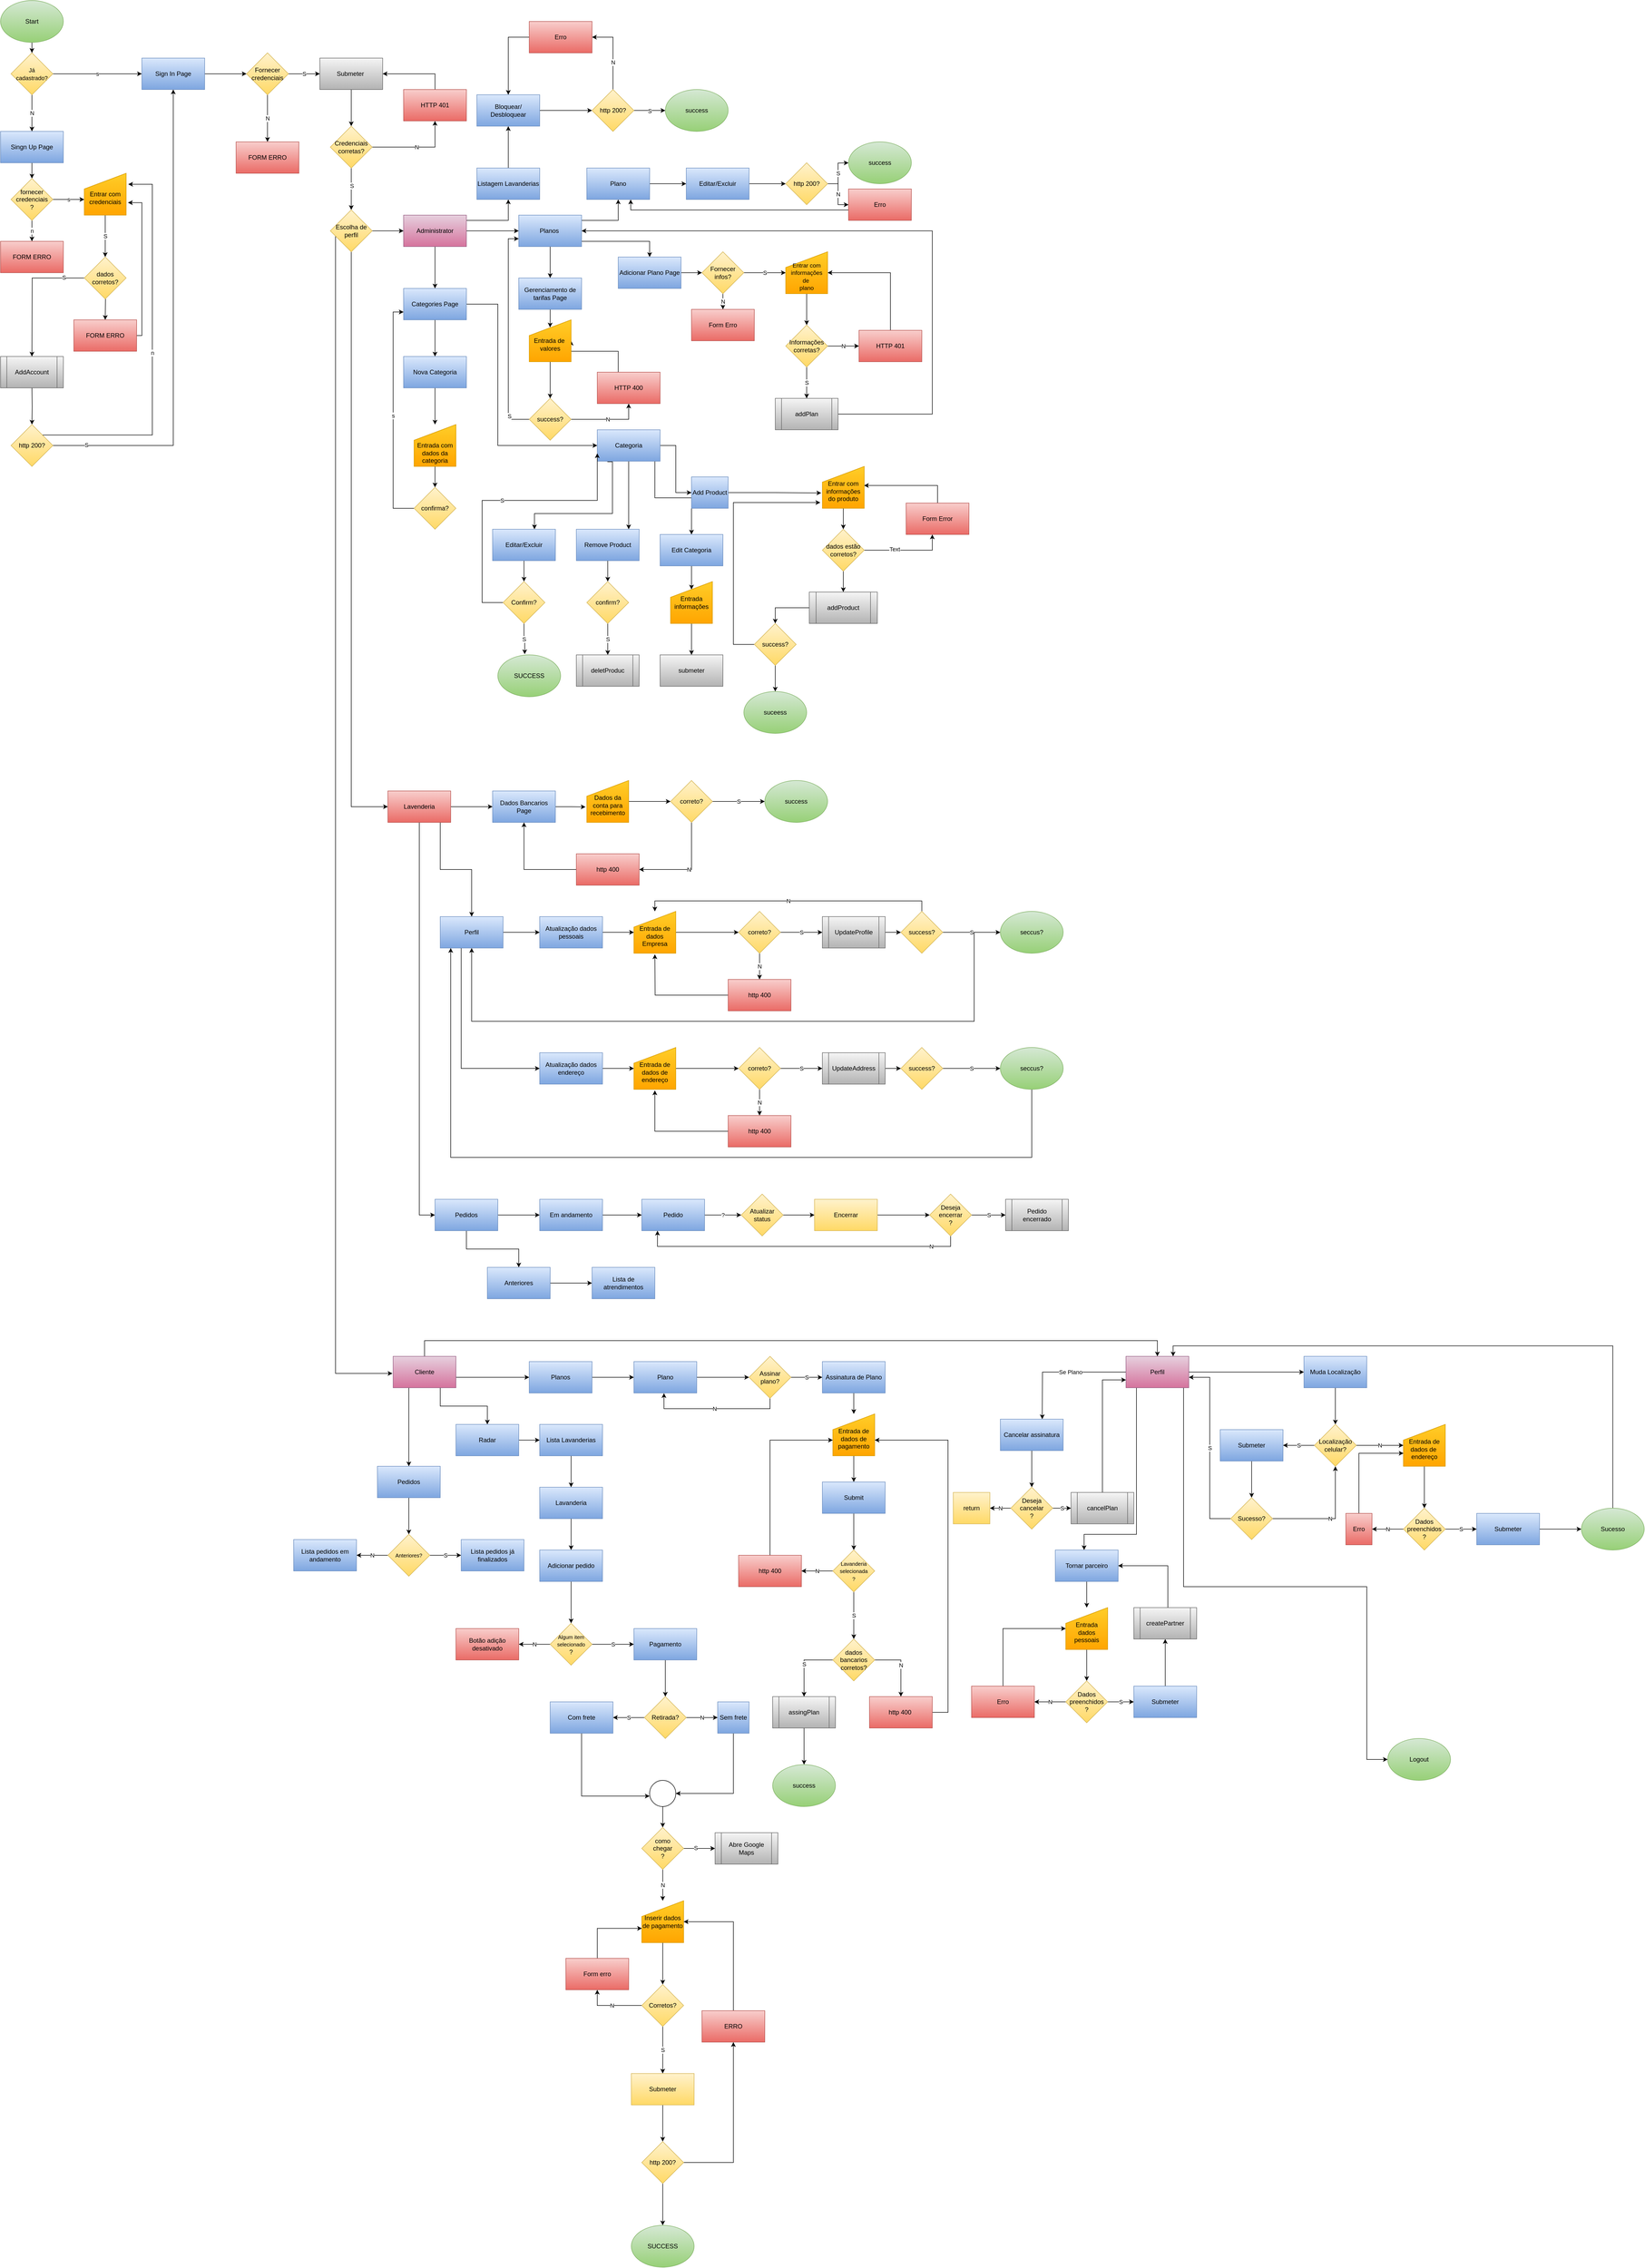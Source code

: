 <mxfile version="13.10.2" type="github">
  <diagram id="DNTaZWTEd0u4zbLsqwlb" name="Page-1">
    <mxGraphModel dx="6873" dy="3583" grid="1" gridSize="10" guides="1" tooltips="1" connect="1" arrows="1" fold="1" page="1" pageScale="1" pageWidth="1600" pageHeight="1200" math="0" shadow="0">
      <root>
        <mxCell id="0" />
        <mxCell id="1" parent="0" />
        <mxCell id="QoyAXV0Lv4tiNZ6bCbWZ-7" value="N" style="edgeStyle=orthogonalEdgeStyle;rounded=0;orthogonalLoop=1;jettySize=auto;html=1;" parent="1" source="QoyAXV0Lv4tiNZ6bCbWZ-4" target="QoyAXV0Lv4tiNZ6bCbWZ-6" edge="1">
          <mxGeometry relative="1" as="geometry" />
        </mxCell>
        <mxCell id="QoyAXV0Lv4tiNZ6bCbWZ-9" value="s" style="edgeStyle=orthogonalEdgeStyle;rounded=0;orthogonalLoop=1;jettySize=auto;html=1;" parent="1" source="QoyAXV0Lv4tiNZ6bCbWZ-4" target="QoyAXV0Lv4tiNZ6bCbWZ-8" edge="1">
          <mxGeometry relative="1" as="geometry" />
        </mxCell>
        <mxCell id="QoyAXV0Lv4tiNZ6bCbWZ-4" value="&lt;font style=&quot;font-size: 11px&quot;&gt;Já &lt;br&gt;cadastrado?&lt;/font&gt;" style="rhombus;whiteSpace=wrap;html=1;gradientColor=#ffd966;fillColor=#fff2cc;strokeColor=#d6b656;" parent="1" vertex="1">
          <mxGeometry x="40" y="100" width="80" height="80" as="geometry" />
        </mxCell>
        <mxCell id="LO8F0YCsVuk2DNSk5QP--5" style="edgeStyle=orthogonalEdgeStyle;rounded=0;orthogonalLoop=1;jettySize=auto;html=1;" parent="1" source="QoyAXV0Lv4tiNZ6bCbWZ-6" target="LO8F0YCsVuk2DNSk5QP--2" edge="1">
          <mxGeometry relative="1" as="geometry" />
        </mxCell>
        <mxCell id="QoyAXV0Lv4tiNZ6bCbWZ-6" value="Singn Up Page" style="rounded=0;whiteSpace=wrap;html=1;gradientColor=#7ea6e0;fillColor=#dae8fc;strokeColor=#6c8ebf;" parent="1" vertex="1">
          <mxGeometry x="20" y="250" width="120" height="60" as="geometry" />
        </mxCell>
        <mxCell id="LO8F0YCsVuk2DNSk5QP--33" value="" style="edgeStyle=orthogonalEdgeStyle;rounded=0;orthogonalLoop=1;jettySize=auto;html=1;" parent="1" source="QoyAXV0Lv4tiNZ6bCbWZ-8" target="LO8F0YCsVuk2DNSk5QP--32" edge="1">
          <mxGeometry relative="1" as="geometry" />
        </mxCell>
        <mxCell id="QoyAXV0Lv4tiNZ6bCbWZ-8" value="Sign In Page" style="rounded=0;whiteSpace=wrap;html=1;gradientColor=#7ea6e0;fillColor=#dae8fc;strokeColor=#6c8ebf;" parent="1" vertex="1">
          <mxGeometry x="290" y="110" width="120" height="60" as="geometry" />
        </mxCell>
        <mxCell id="LO8F0YCsVuk2DNSk5QP--8" value="s" style="edgeStyle=orthogonalEdgeStyle;rounded=0;orthogonalLoop=1;jettySize=auto;html=1;entryX=0;entryY=0.625;entryDx=0;entryDy=0;entryPerimeter=0;" parent="1" source="LO8F0YCsVuk2DNSk5QP--2" target="spcpNqUQa1owHjT0m9dW-38" edge="1">
          <mxGeometry relative="1" as="geometry">
            <mxPoint x="170" y="380" as="targetPoint" />
          </mxGeometry>
        </mxCell>
        <mxCell id="LO8F0YCsVuk2DNSk5QP--20" value="n" style="edgeStyle=orthogonalEdgeStyle;rounded=0;orthogonalLoop=1;jettySize=auto;html=1;" parent="1" source="LO8F0YCsVuk2DNSk5QP--2" target="LO8F0YCsVuk2DNSk5QP--19" edge="1">
          <mxGeometry relative="1" as="geometry" />
        </mxCell>
        <mxCell id="LO8F0YCsVuk2DNSk5QP--2" value="fornecer credenciais&lt;br&gt;?" style="rhombus;whiteSpace=wrap;html=1;gradientColor=#ffd966;fillColor=#fff2cc;strokeColor=#d6b656;" parent="1" vertex="1">
          <mxGeometry x="40" y="340" width="80" height="80" as="geometry" />
        </mxCell>
        <mxCell id="LO8F0YCsVuk2DNSk5QP--15" value="" style="edgeStyle=orthogonalEdgeStyle;rounded=0;orthogonalLoop=1;jettySize=auto;html=1;" parent="1" target="LO8F0YCsVuk2DNSk5QP--14" edge="1">
          <mxGeometry relative="1" as="geometry">
            <mxPoint x="220" y="530" as="sourcePoint" />
          </mxGeometry>
        </mxCell>
        <mxCell id="spcpNqUQa1owHjT0m9dW-39" style="edgeStyle=orthogonalEdgeStyle;rounded=0;orthogonalLoop=1;jettySize=auto;html=1;entryX=1.043;entryY=0.701;entryDx=0;entryDy=0;entryPerimeter=0;" edge="1" parent="1" source="LO8F0YCsVuk2DNSk5QP--14" target="spcpNqUQa1owHjT0m9dW-38">
          <mxGeometry relative="1" as="geometry">
            <Array as="points">
              <mxPoint x="290" y="640" />
              <mxPoint x="290" y="386" />
            </Array>
          </mxGeometry>
        </mxCell>
        <mxCell id="LO8F0YCsVuk2DNSk5QP--14" value="FORM ERRO" style="whiteSpace=wrap;html=1;gradientColor=#ea6b66;fillColor=#f8cecc;strokeColor=#b85450;" parent="1" vertex="1">
          <mxGeometry x="160" y="610" width="120" height="60" as="geometry" />
        </mxCell>
        <mxCell id="LO8F0YCsVuk2DNSk5QP--22" style="edgeStyle=orthogonalEdgeStyle;rounded=0;orthogonalLoop=1;jettySize=auto;html=1;" parent="1" source="LO8F0YCsVuk2DNSk5QP--17" edge="1">
          <mxGeometry relative="1" as="geometry">
            <mxPoint x="80" y="680" as="targetPoint" />
          </mxGeometry>
        </mxCell>
        <mxCell id="LO8F0YCsVuk2DNSk5QP--25" value="S" style="edgeLabel;html=1;align=center;verticalAlign=middle;resizable=0;points=[];" parent="LO8F0YCsVuk2DNSk5QP--22" vertex="1" connectable="0">
          <mxGeometry x="-0.685" y="-1" relative="1" as="geometry">
            <mxPoint as="offset" />
          </mxGeometry>
        </mxCell>
        <mxCell id="LO8F0YCsVuk2DNSk5QP--17" value="dados corretos?" style="rhombus;whiteSpace=wrap;html=1;gradientColor=#ffd966;fillColor=#fff2cc;strokeColor=#d6b656;" parent="1" vertex="1">
          <mxGeometry x="180" y="490" width="80" height="80" as="geometry" />
        </mxCell>
        <mxCell id="LO8F0YCsVuk2DNSk5QP--19" value="FORM ERRO" style="whiteSpace=wrap;html=1;gradientColor=#ea6b66;fillColor=#f8cecc;strokeColor=#b85450;" parent="1" vertex="1">
          <mxGeometry x="20" y="460" width="120" height="60" as="geometry" />
        </mxCell>
        <mxCell id="LO8F0YCsVuk2DNSk5QP--27" value="" style="edgeStyle=orthogonalEdgeStyle;rounded=0;orthogonalLoop=1;jettySize=auto;html=1;" parent="1" target="LO8F0YCsVuk2DNSk5QP--26" edge="1">
          <mxGeometry relative="1" as="geometry">
            <mxPoint x="80" y="740" as="sourcePoint" />
          </mxGeometry>
        </mxCell>
        <mxCell id="LO8F0YCsVuk2DNSk5QP--28" style="edgeStyle=orthogonalEdgeStyle;rounded=0;orthogonalLoop=1;jettySize=auto;html=1;" parent="1" source="LO8F0YCsVuk2DNSk5QP--26" edge="1">
          <mxGeometry relative="1" as="geometry">
            <mxPoint x="350" y="170" as="targetPoint" />
            <Array as="points">
              <mxPoint x="350" y="850" />
              <mxPoint x="350" y="170" />
            </Array>
          </mxGeometry>
        </mxCell>
        <mxCell id="LO8F0YCsVuk2DNSk5QP--29" value="S" style="edgeLabel;html=1;align=center;verticalAlign=middle;resizable=0;points=[];" parent="LO8F0YCsVuk2DNSk5QP--28" vertex="1" connectable="0">
          <mxGeometry x="-0.86" y="1" relative="1" as="geometry">
            <mxPoint as="offset" />
          </mxGeometry>
        </mxCell>
        <mxCell id="spcpNqUQa1owHjT0m9dW-41" value="n" style="edgeStyle=orthogonalEdgeStyle;rounded=0;orthogonalLoop=1;jettySize=auto;html=1;" edge="1" parent="1" source="LO8F0YCsVuk2DNSk5QP--26">
          <mxGeometry relative="1" as="geometry">
            <mxPoint x="264" y="351" as="targetPoint" />
            <Array as="points">
              <mxPoint x="310" y="830" />
              <mxPoint x="310" y="351" />
            </Array>
          </mxGeometry>
        </mxCell>
        <mxCell id="LO8F0YCsVuk2DNSk5QP--26" value="http 200?" style="rhombus;whiteSpace=wrap;html=1;rounded=0;gradientColor=#ffd966;fillColor=#fff2cc;strokeColor=#d6b656;" parent="1" vertex="1">
          <mxGeometry x="40" y="810" width="80" height="80" as="geometry" />
        </mxCell>
        <mxCell id="LO8F0YCsVuk2DNSk5QP--36" value="S" style="edgeStyle=orthogonalEdgeStyle;rounded=0;orthogonalLoop=1;jettySize=auto;html=1;" parent="1" source="LO8F0YCsVuk2DNSk5QP--32" target="LO8F0YCsVuk2DNSk5QP--35" edge="1">
          <mxGeometry relative="1" as="geometry" />
        </mxCell>
        <mxCell id="LO8F0YCsVuk2DNSk5QP--50" value="N" style="edgeStyle=orthogonalEdgeStyle;rounded=0;orthogonalLoop=1;jettySize=auto;html=1;" parent="1" source="LO8F0YCsVuk2DNSk5QP--32" target="LO8F0YCsVuk2DNSk5QP--49" edge="1">
          <mxGeometry relative="1" as="geometry" />
        </mxCell>
        <mxCell id="LO8F0YCsVuk2DNSk5QP--32" value="Fornecer&lt;br&gt;credenciais" style="rhombus;whiteSpace=wrap;html=1;rounded=0;gradientColor=#ffd966;fillColor=#fff2cc;strokeColor=#d6b656;" parent="1" vertex="1">
          <mxGeometry x="490" y="100" width="80" height="80" as="geometry" />
        </mxCell>
        <mxCell id="LO8F0YCsVuk2DNSk5QP--38" value="" style="edgeStyle=orthogonalEdgeStyle;rounded=0;orthogonalLoop=1;jettySize=auto;html=1;" parent="1" source="LO8F0YCsVuk2DNSk5QP--35" target="LO8F0YCsVuk2DNSk5QP--37" edge="1">
          <mxGeometry relative="1" as="geometry" />
        </mxCell>
        <mxCell id="LO8F0YCsVuk2DNSk5QP--35" value="Submeter&amp;nbsp;" style="whiteSpace=wrap;html=1;rounded=0;gradientColor=#b3b3b3;fillColor=#f5f5f5;strokeColor=#666666;" parent="1" vertex="1">
          <mxGeometry x="630" y="110" width="120" height="60" as="geometry" />
        </mxCell>
        <mxCell id="LO8F0YCsVuk2DNSk5QP--40" value="N" style="edgeStyle=orthogonalEdgeStyle;rounded=0;orthogonalLoop=1;jettySize=auto;html=1;" parent="1" source="LO8F0YCsVuk2DNSk5QP--37" target="LO8F0YCsVuk2DNSk5QP--39" edge="1">
          <mxGeometry relative="1" as="geometry" />
        </mxCell>
        <mxCell id="LO8F0YCsVuk2DNSk5QP--45" value="" style="edgeStyle=orthogonalEdgeStyle;rounded=0;orthogonalLoop=1;jettySize=auto;html=1;" parent="1" source="LO8F0YCsVuk2DNSk5QP--37" target="LO8F0YCsVuk2DNSk5QP--44" edge="1">
          <mxGeometry relative="1" as="geometry" />
        </mxCell>
        <mxCell id="LO8F0YCsVuk2DNSk5QP--46" value="S" style="edgeLabel;html=1;align=center;verticalAlign=middle;resizable=0;points=[];" parent="LO8F0YCsVuk2DNSk5QP--45" vertex="1" connectable="0">
          <mxGeometry x="-0.161" y="1" relative="1" as="geometry">
            <mxPoint as="offset" />
          </mxGeometry>
        </mxCell>
        <mxCell id="LO8F0YCsVuk2DNSk5QP--37" value="Credenciais&lt;br&gt;corretas?" style="rhombus;whiteSpace=wrap;html=1;rounded=0;gradientColor=#ffd966;fillColor=#fff2cc;strokeColor=#d6b656;" parent="1" vertex="1">
          <mxGeometry x="650" y="240" width="80" height="80" as="geometry" />
        </mxCell>
        <mxCell id="LO8F0YCsVuk2DNSk5QP--41" style="edgeStyle=orthogonalEdgeStyle;rounded=0;orthogonalLoop=1;jettySize=auto;html=1;entryX=1;entryY=0.5;entryDx=0;entryDy=0;" parent="1" source="LO8F0YCsVuk2DNSk5QP--39" target="LO8F0YCsVuk2DNSk5QP--35" edge="1">
          <mxGeometry relative="1" as="geometry">
            <Array as="points">
              <mxPoint x="850" y="140" />
            </Array>
          </mxGeometry>
        </mxCell>
        <mxCell id="LO8F0YCsVuk2DNSk5QP--39" value="HTTP 401" style="whiteSpace=wrap;html=1;rounded=0;gradientColor=#ea6b66;fillColor=#f8cecc;strokeColor=#b85450;" parent="1" vertex="1">
          <mxGeometry x="790" y="170" width="120" height="60" as="geometry" />
        </mxCell>
        <mxCell id="LO8F0YCsVuk2DNSk5QP--48" value="" style="edgeStyle=orthogonalEdgeStyle;rounded=0;orthogonalLoop=1;jettySize=auto;html=1;" parent="1" source="LO8F0YCsVuk2DNSk5QP--44" target="LO8F0YCsVuk2DNSk5QP--47" edge="1">
          <mxGeometry relative="1" as="geometry" />
        </mxCell>
        <mxCell id="spcpNqUQa1owHjT0m9dW-62" value="" style="edgeStyle=orthogonalEdgeStyle;rounded=0;orthogonalLoop=1;jettySize=auto;html=1;" edge="1" parent="1" source="LO8F0YCsVuk2DNSk5QP--44" target="spcpNqUQa1owHjT0m9dW-61">
          <mxGeometry relative="1" as="geometry">
            <Array as="points">
              <mxPoint x="690" y="440" />
              <mxPoint x="690" y="1540" />
            </Array>
          </mxGeometry>
        </mxCell>
        <mxCell id="spcpNqUQa1owHjT0m9dW-166" style="edgeStyle=orthogonalEdgeStyle;rounded=0;orthogonalLoop=1;jettySize=auto;html=1;entryX=-0.011;entryY=0.544;entryDx=0;entryDy=0;entryPerimeter=0;" edge="1" parent="1" source="LO8F0YCsVuk2DNSk5QP--44" target="spcpNqUQa1owHjT0m9dW-167">
          <mxGeometry relative="1" as="geometry">
            <mxPoint x="720" y="2752.857" as="targetPoint" />
            <Array as="points">
              <mxPoint x="660" y="2623" />
            </Array>
          </mxGeometry>
        </mxCell>
        <mxCell id="LO8F0YCsVuk2DNSk5QP--44" value="Escolha de perfil" style="rhombus;whiteSpace=wrap;html=1;rounded=0;gradientColor=#ffd966;fillColor=#fff2cc;strokeColor=#d6b656;" parent="1" vertex="1">
          <mxGeometry x="650" y="400" width="80" height="80" as="geometry" />
        </mxCell>
        <mxCell id="LO8F0YCsVuk2DNSk5QP--52" value="" style="edgeStyle=orthogonalEdgeStyle;rounded=0;orthogonalLoop=1;jettySize=auto;html=1;" parent="1" source="LO8F0YCsVuk2DNSk5QP--47" target="LO8F0YCsVuk2DNSk5QP--51" edge="1">
          <mxGeometry relative="1" as="geometry">
            <Array as="points">
              <mxPoint x="990" y="420" />
            </Array>
          </mxGeometry>
        </mxCell>
        <mxCell id="LO8F0YCsVuk2DNSk5QP--68" value="" style="edgeStyle=orthogonalEdgeStyle;rounded=0;orthogonalLoop=1;jettySize=auto;html=1;" parent="1" source="LO8F0YCsVuk2DNSk5QP--47" target="LO8F0YCsVuk2DNSk5QP--67" edge="1">
          <mxGeometry relative="1" as="geometry" />
        </mxCell>
        <mxCell id="LO8F0YCsVuk2DNSk5QP--126" value="" style="edgeStyle=orthogonalEdgeStyle;rounded=0;orthogonalLoop=1;jettySize=auto;html=1;" parent="1" source="LO8F0YCsVuk2DNSk5QP--47" target="LO8F0YCsVuk2DNSk5QP--125" edge="1">
          <mxGeometry relative="1" as="geometry" />
        </mxCell>
        <mxCell id="LO8F0YCsVuk2DNSk5QP--47" value="Administrator" style="whiteSpace=wrap;html=1;rounded=0;gradientColor=#d5739d;fillColor=#e6d0de;strokeColor=#996185;" parent="1" vertex="1">
          <mxGeometry x="790" y="410" width="120" height="60" as="geometry" />
        </mxCell>
        <mxCell id="LO8F0YCsVuk2DNSk5QP--49" value="FORM ERRO" style="whiteSpace=wrap;html=1;rounded=0;gradientColor=#ea6b66;fillColor=#f8cecc;strokeColor=#b85450;" parent="1" vertex="1">
          <mxGeometry x="470" y="270" width="120" height="60" as="geometry" />
        </mxCell>
        <mxCell id="LO8F0YCsVuk2DNSk5QP--58" value="" style="edgeStyle=orthogonalEdgeStyle;rounded=0;orthogonalLoop=1;jettySize=auto;html=1;" parent="1" source="LO8F0YCsVuk2DNSk5QP--51" target="LO8F0YCsVuk2DNSk5QP--57" edge="1">
          <mxGeometry relative="1" as="geometry" />
        </mxCell>
        <mxCell id="LO8F0YCsVuk2DNSk5QP--51" value="Listagem Lavanderias" style="whiteSpace=wrap;html=1;rounded=0;gradientColor=#7ea6e0;fillColor=#dae8fc;strokeColor=#6c8ebf;" parent="1" vertex="1">
          <mxGeometry x="930" y="320" width="120" height="60" as="geometry" />
        </mxCell>
        <mxCell id="LO8F0YCsVuk2DNSk5QP--60" value="" style="edgeStyle=orthogonalEdgeStyle;rounded=0;orthogonalLoop=1;jettySize=auto;html=1;" parent="1" source="LO8F0YCsVuk2DNSk5QP--57" target="LO8F0YCsVuk2DNSk5QP--59" edge="1">
          <mxGeometry relative="1" as="geometry" />
        </mxCell>
        <mxCell id="LO8F0YCsVuk2DNSk5QP--57" value="Bloquear/ Desbloquear" style="whiteSpace=wrap;html=1;rounded=0;gradientColor=#7ea6e0;fillColor=#dae8fc;strokeColor=#6c8ebf;" parent="1" vertex="1">
          <mxGeometry x="930" y="180" width="120" height="60" as="geometry" />
        </mxCell>
        <mxCell id="LO8F0YCsVuk2DNSk5QP--62" value="" style="edgeStyle=orthogonalEdgeStyle;rounded=0;orthogonalLoop=1;jettySize=auto;html=1;" parent="1" source="LO8F0YCsVuk2DNSk5QP--59" target="LO8F0YCsVuk2DNSk5QP--61" edge="1">
          <mxGeometry relative="1" as="geometry">
            <Array as="points">
              <mxPoint x="1190" y="70" />
            </Array>
          </mxGeometry>
        </mxCell>
        <mxCell id="LO8F0YCsVuk2DNSk5QP--66" value="N" style="edgeLabel;html=1;align=center;verticalAlign=middle;resizable=0;points=[];" parent="LO8F0YCsVuk2DNSk5QP--62" vertex="1" connectable="0">
          <mxGeometry x="-0.254" y="-2" relative="1" as="geometry">
            <mxPoint x="-2" as="offset" />
          </mxGeometry>
        </mxCell>
        <mxCell id="LO8F0YCsVuk2DNSk5QP--65" value="S" style="edgeStyle=orthogonalEdgeStyle;rounded=0;orthogonalLoop=1;jettySize=auto;html=1;" parent="1" source="LO8F0YCsVuk2DNSk5QP--59" edge="1">
          <mxGeometry relative="1" as="geometry">
            <mxPoint x="1290" y="210" as="targetPoint" />
          </mxGeometry>
        </mxCell>
        <mxCell id="LO8F0YCsVuk2DNSk5QP--59" value="http 200?" style="rhombus;whiteSpace=wrap;html=1;rounded=0;gradientColor=#ffd966;fillColor=#fff2cc;strokeColor=#d6b656;" parent="1" vertex="1">
          <mxGeometry x="1150" y="170" width="80" height="80" as="geometry" />
        </mxCell>
        <mxCell id="LO8F0YCsVuk2DNSk5QP--63" style="edgeStyle=orthogonalEdgeStyle;rounded=0;orthogonalLoop=1;jettySize=auto;html=1;" parent="1" source="LO8F0YCsVuk2DNSk5QP--61" target="LO8F0YCsVuk2DNSk5QP--57" edge="1">
          <mxGeometry relative="1" as="geometry">
            <Array as="points">
              <mxPoint x="990" y="70" />
            </Array>
          </mxGeometry>
        </mxCell>
        <mxCell id="LO8F0YCsVuk2DNSk5QP--61" value="Erro" style="whiteSpace=wrap;html=1;rounded=0;gradientColor=#ea6b66;fillColor=#f8cecc;strokeColor=#b85450;" parent="1" vertex="1">
          <mxGeometry x="1030" y="40" width="120" height="60" as="geometry" />
        </mxCell>
        <mxCell id="LO8F0YCsVuk2DNSk5QP--70" value="" style="edgeStyle=orthogonalEdgeStyle;rounded=0;orthogonalLoop=1;jettySize=auto;html=1;" parent="1" source="LO8F0YCsVuk2DNSk5QP--67" target="LO8F0YCsVuk2DNSk5QP--69" edge="1">
          <mxGeometry relative="1" as="geometry">
            <Array as="points">
              <mxPoint x="1200" y="420" />
            </Array>
          </mxGeometry>
        </mxCell>
        <mxCell id="LO8F0YCsVuk2DNSk5QP--84" value="" style="edgeStyle=orthogonalEdgeStyle;rounded=0;orthogonalLoop=1;jettySize=auto;html=1;" parent="1" source="LO8F0YCsVuk2DNSk5QP--67" target="LO8F0YCsVuk2DNSk5QP--83" edge="1">
          <mxGeometry relative="1" as="geometry">
            <Array as="points">
              <mxPoint x="1140" y="460" />
              <mxPoint x="1140" y="460" />
            </Array>
          </mxGeometry>
        </mxCell>
        <mxCell id="LO8F0YCsVuk2DNSk5QP--112" value="" style="edgeStyle=orthogonalEdgeStyle;rounded=0;orthogonalLoop=1;jettySize=auto;html=1;" parent="1" source="LO8F0YCsVuk2DNSk5QP--67" target="LO8F0YCsVuk2DNSk5QP--111" edge="1">
          <mxGeometry relative="1" as="geometry" />
        </mxCell>
        <mxCell id="LO8F0YCsVuk2DNSk5QP--67" value="Planos&amp;nbsp;" style="whiteSpace=wrap;html=1;rounded=0;gradientColor=#7ea6e0;fillColor=#dae8fc;strokeColor=#6c8ebf;" parent="1" vertex="1">
          <mxGeometry x="1010" y="410" width="120" height="60" as="geometry" />
        </mxCell>
        <mxCell id="LO8F0YCsVuk2DNSk5QP--75" value="" style="edgeStyle=orthogonalEdgeStyle;rounded=0;orthogonalLoop=1;jettySize=auto;html=1;" parent="1" source="LO8F0YCsVuk2DNSk5QP--69" target="LO8F0YCsVuk2DNSk5QP--74" edge="1">
          <mxGeometry relative="1" as="geometry" />
        </mxCell>
        <mxCell id="LO8F0YCsVuk2DNSk5QP--69" value="Plano" style="whiteSpace=wrap;html=1;rounded=0;gradientColor=#7ea6e0;fillColor=#dae8fc;strokeColor=#6c8ebf;" parent="1" vertex="1">
          <mxGeometry x="1140" y="320" width="120" height="60" as="geometry" />
        </mxCell>
        <mxCell id="LO8F0YCsVuk2DNSk5QP--77" value="" style="edgeStyle=orthogonalEdgeStyle;rounded=0;orthogonalLoop=1;jettySize=auto;html=1;" parent="1" source="LO8F0YCsVuk2DNSk5QP--74" target="LO8F0YCsVuk2DNSk5QP--76" edge="1">
          <mxGeometry relative="1" as="geometry" />
        </mxCell>
        <mxCell id="LO8F0YCsVuk2DNSk5QP--74" value="Editar/Excluir" style="whiteSpace=wrap;html=1;rounded=0;gradientColor=#7ea6e0;fillColor=#dae8fc;strokeColor=#6c8ebf;" parent="1" vertex="1">
          <mxGeometry x="1330" y="320" width="120" height="60" as="geometry" />
        </mxCell>
        <mxCell id="LO8F0YCsVuk2DNSk5QP--79" value="S" style="edgeStyle=orthogonalEdgeStyle;rounded=0;orthogonalLoop=1;jettySize=auto;html=1;" parent="1" source="LO8F0YCsVuk2DNSk5QP--76" edge="1">
          <mxGeometry relative="1" as="geometry">
            <mxPoint x="1640" y="310" as="targetPoint" />
          </mxGeometry>
        </mxCell>
        <mxCell id="LO8F0YCsVuk2DNSk5QP--81" value="N" style="edgeStyle=orthogonalEdgeStyle;rounded=0;orthogonalLoop=1;jettySize=auto;html=1;entryX=0;entryY=0.5;entryDx=0;entryDy=0;" parent="1" source="LO8F0YCsVuk2DNSk5QP--76" target="LO8F0YCsVuk2DNSk5QP--80" edge="1">
          <mxGeometry relative="1" as="geometry" />
        </mxCell>
        <mxCell id="LO8F0YCsVuk2DNSk5QP--76" value="http 200?" style="rhombus;whiteSpace=wrap;html=1;rounded=0;gradientColor=#ffd966;fillColor=#fff2cc;strokeColor=#d6b656;" parent="1" vertex="1">
          <mxGeometry x="1520" y="310" width="80" height="80" as="geometry" />
        </mxCell>
        <mxCell id="LO8F0YCsVuk2DNSk5QP--82" style="edgeStyle=orthogonalEdgeStyle;rounded=0;orthogonalLoop=1;jettySize=auto;html=1;entryX=0.699;entryY=1.003;entryDx=0;entryDy=0;entryPerimeter=0;" parent="1" source="LO8F0YCsVuk2DNSk5QP--80" target="LO8F0YCsVuk2DNSk5QP--69" edge="1">
          <mxGeometry relative="1" as="geometry">
            <Array as="points">
              <mxPoint x="1224" y="400" />
            </Array>
          </mxGeometry>
        </mxCell>
        <mxCell id="LO8F0YCsVuk2DNSk5QP--80" value="Erro" style="rounded=0;whiteSpace=wrap;html=1;gradientColor=#ea6b66;fillColor=#f8cecc;strokeColor=#b85450;" parent="1" vertex="1">
          <mxGeometry x="1640" y="360" width="120" height="60" as="geometry" />
        </mxCell>
        <mxCell id="LO8F0YCsVuk2DNSk5QP--86" value="" style="edgeStyle=orthogonalEdgeStyle;rounded=0;orthogonalLoop=1;jettySize=auto;html=1;" parent="1" source="LO8F0YCsVuk2DNSk5QP--83" target="LO8F0YCsVuk2DNSk5QP--85" edge="1">
          <mxGeometry relative="1" as="geometry" />
        </mxCell>
        <mxCell id="LO8F0YCsVuk2DNSk5QP--83" value="Adicionar Plano Page" style="whiteSpace=wrap;html=1;rounded=0;gradientColor=#7ea6e0;fillColor=#dae8fc;strokeColor=#6c8ebf;" parent="1" vertex="1">
          <mxGeometry x="1200" y="490" width="120" height="60" as="geometry" />
        </mxCell>
        <mxCell id="LO8F0YCsVuk2DNSk5QP--88" value="N" style="edgeStyle=orthogonalEdgeStyle;rounded=0;orthogonalLoop=1;jettySize=auto;html=1;" parent="1" source="LO8F0YCsVuk2DNSk5QP--85" target="LO8F0YCsVuk2DNSk5QP--87" edge="1">
          <mxGeometry relative="1" as="geometry" />
        </mxCell>
        <mxCell id="spcpNqUQa1owHjT0m9dW-44" value="S" style="edgeStyle=orthogonalEdgeStyle;rounded=0;orthogonalLoop=1;jettySize=auto;html=1;entryX=0;entryY=0.5;entryDx=0;entryDy=0;" edge="1" parent="1" source="LO8F0YCsVuk2DNSk5QP--85" target="spcpNqUQa1owHjT0m9dW-42">
          <mxGeometry relative="1" as="geometry" />
        </mxCell>
        <mxCell id="LO8F0YCsVuk2DNSk5QP--85" value="Fornecer infos?" style="rhombus;whiteSpace=wrap;html=1;rounded=0;gradientColor=#ffd966;fillColor=#fff2cc;strokeColor=#d6b656;" parent="1" vertex="1">
          <mxGeometry x="1360" y="480" width="80" height="80" as="geometry" />
        </mxCell>
        <mxCell id="LO8F0YCsVuk2DNSk5QP--87" value="Form Erro" style="whiteSpace=wrap;html=1;rounded=0;gradientColor=#ea6b66;fillColor=#f8cecc;strokeColor=#b85450;" parent="1" vertex="1">
          <mxGeometry x="1340" y="590" width="120" height="60" as="geometry" />
        </mxCell>
        <mxCell id="LO8F0YCsVuk2DNSk5QP--98" value="N" style="edgeStyle=orthogonalEdgeStyle;rounded=0;orthogonalLoop=1;jettySize=auto;html=1;" parent="1" source="LO8F0YCsVuk2DNSk5QP--95" target="LO8F0YCsVuk2DNSk5QP--97" edge="1">
          <mxGeometry relative="1" as="geometry" />
        </mxCell>
        <mxCell id="LO8F0YCsVuk2DNSk5QP--106" value="S" style="edgeStyle=orthogonalEdgeStyle;rounded=0;orthogonalLoop=1;jettySize=auto;html=1;" parent="1" source="LO8F0YCsVuk2DNSk5QP--95" target="LO8F0YCsVuk2DNSk5QP--105" edge="1">
          <mxGeometry relative="1" as="geometry" />
        </mxCell>
        <mxCell id="LO8F0YCsVuk2DNSk5QP--95" value="Informações corretas?" style="rhombus;whiteSpace=wrap;html=1;rounded=0;gradientColor=#ffd966;fillColor=#fff2cc;strokeColor=#d6b656;" parent="1" vertex="1">
          <mxGeometry x="1520" y="620" width="80" height="80" as="geometry" />
        </mxCell>
        <mxCell id="spcpNqUQa1owHjT0m9dW-46" style="edgeStyle=orthogonalEdgeStyle;rounded=0;orthogonalLoop=1;jettySize=auto;html=1;entryX=1;entryY=0.5;entryDx=0;entryDy=0;" edge="1" parent="1" source="LO8F0YCsVuk2DNSk5QP--97" target="spcpNqUQa1owHjT0m9dW-42">
          <mxGeometry relative="1" as="geometry">
            <Array as="points">
              <mxPoint x="1720" y="520" />
            </Array>
          </mxGeometry>
        </mxCell>
        <mxCell id="LO8F0YCsVuk2DNSk5QP--97" value="HTTP 401" style="whiteSpace=wrap;html=1;rounded=0;gradientColor=#ea6b66;fillColor=#f8cecc;strokeColor=#b85450;" parent="1" vertex="1">
          <mxGeometry x="1660" y="630" width="120" height="60" as="geometry" />
        </mxCell>
        <mxCell id="LO8F0YCsVuk2DNSk5QP--110" style="edgeStyle=orthogonalEdgeStyle;rounded=0;orthogonalLoop=1;jettySize=auto;html=1;" parent="1" source="LO8F0YCsVuk2DNSk5QP--105" target="LO8F0YCsVuk2DNSk5QP--67" edge="1">
          <mxGeometry relative="1" as="geometry">
            <Array as="points">
              <mxPoint x="1800" y="790" />
              <mxPoint x="1800" y="440" />
            </Array>
          </mxGeometry>
        </mxCell>
        <mxCell id="LO8F0YCsVuk2DNSk5QP--105" value="addPlan" style="shape=process;whiteSpace=wrap;html=1;backgroundOutline=1;rounded=0;gradientColor=#b3b3b3;fillColor=#f5f5f5;strokeColor=#666666;" parent="1" vertex="1">
          <mxGeometry x="1500" y="760" width="120" height="60" as="geometry" />
        </mxCell>
        <mxCell id="LO8F0YCsVuk2DNSk5QP--114" value="" style="edgeStyle=orthogonalEdgeStyle;rounded=0;orthogonalLoop=1;jettySize=auto;html=1;entryX=0.498;entryY=0.18;entryDx=0;entryDy=0;entryPerimeter=0;" parent="1" source="LO8F0YCsVuk2DNSk5QP--111" target="spcpNqUQa1owHjT0m9dW-47" edge="1">
          <mxGeometry relative="1" as="geometry">
            <mxPoint x="1070" y="640" as="targetPoint" />
          </mxGeometry>
        </mxCell>
        <mxCell id="LO8F0YCsVuk2DNSk5QP--111" value="Gerenciamento de tarifas Page" style="whiteSpace=wrap;html=1;rounded=0;gradientColor=#7ea6e0;fillColor=#dae8fc;strokeColor=#6c8ebf;" parent="1" vertex="1">
          <mxGeometry x="1010" y="530" width="120" height="60" as="geometry" />
        </mxCell>
        <mxCell id="LO8F0YCsVuk2DNSk5QP--119" style="edgeStyle=orthogonalEdgeStyle;rounded=0;orthogonalLoop=1;jettySize=auto;html=1;entryX=0;entryY=0.75;entryDx=0;entryDy=0;" parent="1" source="LO8F0YCsVuk2DNSk5QP--115" target="LO8F0YCsVuk2DNSk5QP--67" edge="1">
          <mxGeometry relative="1" as="geometry">
            <Array as="points">
              <mxPoint x="990" y="800" />
              <mxPoint x="990" y="455" />
            </Array>
          </mxGeometry>
        </mxCell>
        <mxCell id="LO8F0YCsVuk2DNSk5QP--120" value="S" style="edgeLabel;html=1;align=center;verticalAlign=middle;resizable=0;points=[];" parent="LO8F0YCsVuk2DNSk5QP--119" vertex="1" connectable="0">
          <mxGeometry x="-0.774" y="-2" relative="1" as="geometry">
            <mxPoint as="offset" />
          </mxGeometry>
        </mxCell>
        <mxCell id="LO8F0YCsVuk2DNSk5QP--123" value="N" style="edgeStyle=orthogonalEdgeStyle;rounded=0;orthogonalLoop=1;jettySize=auto;html=1;" parent="1" source="LO8F0YCsVuk2DNSk5QP--115" target="LO8F0YCsVuk2DNSk5QP--122" edge="1">
          <mxGeometry relative="1" as="geometry">
            <Array as="points">
              <mxPoint x="1220" y="800" />
            </Array>
          </mxGeometry>
        </mxCell>
        <mxCell id="LO8F0YCsVuk2DNSk5QP--115" value="success?" style="rhombus;whiteSpace=wrap;html=1;rounded=0;gradientColor=#ffd966;fillColor=#fff2cc;strokeColor=#d6b656;" parent="1" vertex="1">
          <mxGeometry x="1030" y="760" width="80" height="80" as="geometry" />
        </mxCell>
        <mxCell id="spcpNqUQa1owHjT0m9dW-48" style="edgeStyle=orthogonalEdgeStyle;rounded=0;orthogonalLoop=1;jettySize=auto;html=1;entryX=1;entryY=0.5;entryDx=0;entryDy=0;" edge="1" parent="1" source="LO8F0YCsVuk2DNSk5QP--122" target="spcpNqUQa1owHjT0m9dW-47">
          <mxGeometry relative="1" as="geometry">
            <Array as="points">
              <mxPoint x="1200" y="670" />
            </Array>
          </mxGeometry>
        </mxCell>
        <mxCell id="LO8F0YCsVuk2DNSk5QP--122" value="HTTP 400" style="whiteSpace=wrap;html=1;rounded=0;gradientColor=#ea6b66;fillColor=#f8cecc;strokeColor=#b85450;" parent="1" vertex="1">
          <mxGeometry x="1160" y="710" width="120" height="60" as="geometry" />
        </mxCell>
        <mxCell id="LO8F0YCsVuk2DNSk5QP--128" value="" style="edgeStyle=orthogonalEdgeStyle;rounded=0;orthogonalLoop=1;jettySize=auto;html=1;" parent="1" source="LO8F0YCsVuk2DNSk5QP--125" target="LO8F0YCsVuk2DNSk5QP--127" edge="1">
          <mxGeometry relative="1" as="geometry">
            <Array as="points">
              <mxPoint x="970" y="580" />
              <mxPoint x="970" y="850" />
            </Array>
          </mxGeometry>
        </mxCell>
        <mxCell id="spcpNqUQa1owHjT0m9dW-56" style="edgeStyle=orthogonalEdgeStyle;rounded=0;orthogonalLoop=1;jettySize=auto;html=1;entryX=0.5;entryY=0;entryDx=0;entryDy=0;" edge="1" parent="1" source="LO8F0YCsVuk2DNSk5QP--125" target="spcpNqUQa1owHjT0m9dW-29">
          <mxGeometry relative="1" as="geometry" />
        </mxCell>
        <mxCell id="LO8F0YCsVuk2DNSk5QP--125" value="Categories Page" style="whiteSpace=wrap;html=1;rounded=0;gradientColor=#7ea6e0;fillColor=#dae8fc;strokeColor=#6c8ebf;" parent="1" vertex="1">
          <mxGeometry x="790" y="550" width="120" height="60" as="geometry" />
        </mxCell>
        <mxCell id="LO8F0YCsVuk2DNSk5QP--130" value="" style="edgeStyle=orthogonalEdgeStyle;rounded=0;orthogonalLoop=1;jettySize=auto;html=1;exitX=0.161;exitY=1.018;exitDx=0;exitDy=0;exitPerimeter=0;" parent="1" source="LO8F0YCsVuk2DNSk5QP--127" target="LO8F0YCsVuk2DNSk5QP--129" edge="1">
          <mxGeometry relative="1" as="geometry">
            <mxPoint x="800" y="820" as="targetPoint" />
            <Array as="points">
              <mxPoint x="1189" y="980" />
              <mxPoint x="1040" y="980" />
            </Array>
          </mxGeometry>
        </mxCell>
        <mxCell id="LO8F0YCsVuk2DNSk5QP--177" style="edgeStyle=orthogonalEdgeStyle;rounded=0;orthogonalLoop=1;jettySize=auto;html=1;" parent="1" source="LO8F0YCsVuk2DNSk5QP--127" target="LO8F0YCsVuk2DNSk5QP--176" edge="1">
          <mxGeometry relative="1" as="geometry">
            <Array as="points">
              <mxPoint x="1200" y="1010" />
              <mxPoint x="1200" y="1010" />
            </Array>
          </mxGeometry>
        </mxCell>
        <mxCell id="spcpNqUQa1owHjT0m9dW-10" value="" style="edgeStyle=orthogonalEdgeStyle;rounded=0;orthogonalLoop=1;jettySize=auto;html=1;exitX=0.917;exitY=1;exitDx=0;exitDy=0;exitPerimeter=0;" edge="1" parent="1" source="LO8F0YCsVuk2DNSk5QP--127" target="spcpNqUQa1owHjT0m9dW-9">
          <mxGeometry relative="1" as="geometry" />
        </mxCell>
        <mxCell id="spcpNqUQa1owHjT0m9dW-52" style="edgeStyle=orthogonalEdgeStyle;rounded=0;orthogonalLoop=1;jettySize=auto;html=1;entryX=0;entryY=0.5;entryDx=0;entryDy=0;" edge="1" parent="1" source="LO8F0YCsVuk2DNSk5QP--127" target="LO8F0YCsVuk2DNSk5QP--155">
          <mxGeometry relative="1" as="geometry" />
        </mxCell>
        <mxCell id="LO8F0YCsVuk2DNSk5QP--127" value="Categoria" style="whiteSpace=wrap;html=1;rounded=0;gradientColor=#7ea6e0;fillColor=#dae8fc;strokeColor=#6c8ebf;" parent="1" vertex="1">
          <mxGeometry x="1160" y="820" width="120" height="60" as="geometry" />
        </mxCell>
        <mxCell id="LO8F0YCsVuk2DNSk5QP--135" value="" style="edgeStyle=orthogonalEdgeStyle;rounded=0;orthogonalLoop=1;jettySize=auto;html=1;" parent="1" source="LO8F0YCsVuk2DNSk5QP--129" target="LO8F0YCsVuk2DNSk5QP--134" edge="1">
          <mxGeometry relative="1" as="geometry" />
        </mxCell>
        <mxCell id="LO8F0YCsVuk2DNSk5QP--129" value="Editar/Excluir" style="whiteSpace=wrap;html=1;rounded=0;gradientColor=#7ea6e0;fillColor=#dae8fc;strokeColor=#6c8ebf;" parent="1" vertex="1">
          <mxGeometry x="960" y="1010" width="120" height="60" as="geometry" />
        </mxCell>
        <mxCell id="spcpNqUQa1owHjT0m9dW-2" value="S" style="edgeStyle=orthogonalEdgeStyle;rounded=0;orthogonalLoop=1;jettySize=auto;html=1;entryX=0.428;entryY=-0.017;entryDx=0;entryDy=0;entryPerimeter=0;" edge="1" parent="1" source="LO8F0YCsVuk2DNSk5QP--134" target="LO8F0YCsVuk2DNSk5QP--150">
          <mxGeometry relative="1" as="geometry" />
        </mxCell>
        <mxCell id="spcpNqUQa1owHjT0m9dW-54" value="S" style="edgeStyle=orthogonalEdgeStyle;rounded=0;orthogonalLoop=1;jettySize=auto;html=1;entryX=0;entryY=0.75;entryDx=0;entryDy=0;" edge="1" parent="1" source="LO8F0YCsVuk2DNSk5QP--134" target="LO8F0YCsVuk2DNSk5QP--127">
          <mxGeometry relative="1" as="geometry">
            <Array as="points">
              <mxPoint x="1020" y="1150" />
              <mxPoint x="940" y="1150" />
              <mxPoint x="940" y="955" />
              <mxPoint x="1160" y="955" />
            </Array>
          </mxGeometry>
        </mxCell>
        <mxCell id="LO8F0YCsVuk2DNSk5QP--134" value="Confirm?" style="rhombus;whiteSpace=wrap;html=1;rounded=0;gradientColor=#ffd966;fillColor=#fff2cc;strokeColor=#d6b656;" parent="1" vertex="1">
          <mxGeometry x="980" y="1110" width="80" height="80" as="geometry" />
        </mxCell>
        <mxCell id="LO8F0YCsVuk2DNSk5QP--150" value="SUCCESS" style="ellipse;whiteSpace=wrap;html=1;gradientColor=#97d077;fillColor=#d5e8d4;strokeColor=#82b366;" parent="1" vertex="1">
          <mxGeometry x="970" y="1250" width="120" height="80" as="geometry" />
        </mxCell>
        <mxCell id="spcpNqUQa1owHjT0m9dW-26" style="edgeStyle=orthogonalEdgeStyle;rounded=0;orthogonalLoop=1;jettySize=auto;html=1;entryX=-0.027;entryY=0.634;entryDx=0;entryDy=0;entryPerimeter=0;" edge="1" parent="1" source="LO8F0YCsVuk2DNSk5QP--155" target="spcpNqUQa1owHjT0m9dW-21">
          <mxGeometry relative="1" as="geometry" />
        </mxCell>
        <mxCell id="LO8F0YCsVuk2DNSk5QP--155" value="Add Product" style="rounded=0;whiteSpace=wrap;html=1;gradientColor=#7ea6e0;fillColor=#dae8fc;strokeColor=#6c8ebf;" parent="1" vertex="1">
          <mxGeometry x="1340" y="910" width="70" height="60" as="geometry" />
        </mxCell>
        <mxCell id="LO8F0YCsVuk2DNSk5QP--161" value="" style="edgeStyle=orthogonalEdgeStyle;rounded=0;orthogonalLoop=1;jettySize=auto;html=1;" parent="1" source="LO8F0YCsVuk2DNSk5QP--158" target="LO8F0YCsVuk2DNSk5QP--160" edge="1">
          <mxGeometry relative="1" as="geometry">
            <Array as="points">
              <mxPoint x="1800" y="1050" />
            </Array>
          </mxGeometry>
        </mxCell>
        <mxCell id="LO8F0YCsVuk2DNSk5QP--164" value="Text" style="edgeLabel;html=1;align=center;verticalAlign=middle;resizable=0;points=[];" parent="LO8F0YCsVuk2DNSk5QP--161" vertex="1" connectable="0">
          <mxGeometry x="-0.281" y="2" relative="1" as="geometry">
            <mxPoint as="offset" />
          </mxGeometry>
        </mxCell>
        <mxCell id="LO8F0YCsVuk2DNSk5QP--168" value="" style="edgeStyle=orthogonalEdgeStyle;rounded=0;orthogonalLoop=1;jettySize=auto;html=1;" parent="1" source="LO8F0YCsVuk2DNSk5QP--158" target="LO8F0YCsVuk2DNSk5QP--167" edge="1">
          <mxGeometry relative="1" as="geometry" />
        </mxCell>
        <mxCell id="LO8F0YCsVuk2DNSk5QP--158" value="dados estão corretos?" style="rhombus;whiteSpace=wrap;html=1;rounded=0;gradientColor=#ffd966;fillColor=#fff2cc;strokeColor=#d6b656;" parent="1" vertex="1">
          <mxGeometry x="1590" y="1010" width="80" height="80" as="geometry" />
        </mxCell>
        <mxCell id="spcpNqUQa1owHjT0m9dW-22" style="edgeStyle=orthogonalEdgeStyle;rounded=0;orthogonalLoop=1;jettySize=auto;html=1;entryX=0.995;entryY=0.455;entryDx=0;entryDy=0;entryPerimeter=0;" edge="1" parent="1" source="LO8F0YCsVuk2DNSk5QP--160" target="spcpNqUQa1owHjT0m9dW-21">
          <mxGeometry relative="1" as="geometry">
            <Array as="points">
              <mxPoint x="1810" y="926" />
            </Array>
          </mxGeometry>
        </mxCell>
        <mxCell id="LO8F0YCsVuk2DNSk5QP--160" value="Form Error" style="whiteSpace=wrap;html=1;rounded=0;gradientColor=#ea6b66;fillColor=#f8cecc;strokeColor=#b85450;" parent="1" vertex="1">
          <mxGeometry x="1750" y="960" width="120" height="60" as="geometry" />
        </mxCell>
        <mxCell id="spcpNqUQa1owHjT0m9dW-60" style="edgeStyle=orthogonalEdgeStyle;rounded=0;orthogonalLoop=1;jettySize=auto;html=1;entryX=0.5;entryY=0;entryDx=0;entryDy=0;" edge="1" parent="1" source="LO8F0YCsVuk2DNSk5QP--167" target="LO8F0YCsVuk2DNSk5QP--169">
          <mxGeometry relative="1" as="geometry" />
        </mxCell>
        <mxCell id="LO8F0YCsVuk2DNSk5QP--167" value="addProduct" style="shape=process;whiteSpace=wrap;html=1;backgroundOutline=1;rounded=0;gradientColor=#b3b3b3;fillColor=#f5f5f5;strokeColor=#666666;" parent="1" vertex="1">
          <mxGeometry x="1565" y="1130" width="130" height="60" as="geometry" />
        </mxCell>
        <mxCell id="LO8F0YCsVuk2DNSk5QP--172" value="" style="edgeStyle=orthogonalEdgeStyle;rounded=0;orthogonalLoop=1;jettySize=auto;html=1;" parent="1" source="LO8F0YCsVuk2DNSk5QP--169" target="LO8F0YCsVuk2DNSk5QP--171" edge="1">
          <mxGeometry relative="1" as="geometry" />
        </mxCell>
        <mxCell id="spcpNqUQa1owHjT0m9dW-51" style="edgeStyle=orthogonalEdgeStyle;rounded=0;orthogonalLoop=1;jettySize=auto;html=1;entryX=-0.05;entryY=0.863;entryDx=0;entryDy=0;entryPerimeter=0;" edge="1" parent="1" source="LO8F0YCsVuk2DNSk5QP--169" target="spcpNqUQa1owHjT0m9dW-21">
          <mxGeometry relative="1" as="geometry">
            <Array as="points">
              <mxPoint x="1500" y="1230" />
              <mxPoint x="1420" y="1230" />
              <mxPoint x="1420" y="960" />
            </Array>
          </mxGeometry>
        </mxCell>
        <mxCell id="LO8F0YCsVuk2DNSk5QP--169" value="success?" style="rhombus;whiteSpace=wrap;html=1;rounded=0;gradientColor=#ffd966;fillColor=#fff2cc;strokeColor=#d6b656;" parent="1" vertex="1">
          <mxGeometry x="1460" y="1190" width="80" height="80" as="geometry" />
        </mxCell>
        <mxCell id="LO8F0YCsVuk2DNSk5QP--171" value="suceess" style="ellipse;whiteSpace=wrap;html=1;rounded=0;gradientColor=#97d077;fillColor=#d5e8d4;strokeColor=#82b366;" parent="1" vertex="1">
          <mxGeometry x="1440" y="1320" width="120" height="80" as="geometry" />
        </mxCell>
        <mxCell id="LO8F0YCsVuk2DNSk5QP--179" value="" style="edgeStyle=orthogonalEdgeStyle;rounded=0;orthogonalLoop=1;jettySize=auto;html=1;" parent="1" source="LO8F0YCsVuk2DNSk5QP--176" target="LO8F0YCsVuk2DNSk5QP--178" edge="1">
          <mxGeometry relative="1" as="geometry" />
        </mxCell>
        <mxCell id="LO8F0YCsVuk2DNSk5QP--176" value="Remove Product" style="rounded=0;whiteSpace=wrap;html=1;gradientColor=#7ea6e0;fillColor=#dae8fc;strokeColor=#6c8ebf;" parent="1" vertex="1">
          <mxGeometry x="1120" y="1010" width="120" height="60" as="geometry" />
        </mxCell>
        <mxCell id="LO8F0YCsVuk2DNSk5QP--183" value="S" style="edgeStyle=orthogonalEdgeStyle;rounded=0;orthogonalLoop=1;jettySize=auto;html=1;" parent="1" source="LO8F0YCsVuk2DNSk5QP--178" target="LO8F0YCsVuk2DNSk5QP--182" edge="1">
          <mxGeometry relative="1" as="geometry" />
        </mxCell>
        <mxCell id="LO8F0YCsVuk2DNSk5QP--178" value="confirm?" style="rhombus;whiteSpace=wrap;html=1;rounded=0;gradientColor=#ffd966;fillColor=#fff2cc;strokeColor=#d6b656;" parent="1" vertex="1">
          <mxGeometry x="1140" y="1110" width="80" height="80" as="geometry" />
        </mxCell>
        <mxCell id="LO8F0YCsVuk2DNSk5QP--182" value="deletProduc" style="shape=process;whiteSpace=wrap;html=1;backgroundOutline=1;rounded=0;gradientColor=#b3b3b3;fillColor=#f5f5f5;strokeColor=#666666;" parent="1" vertex="1">
          <mxGeometry x="1120" y="1250" width="120" height="60" as="geometry" />
        </mxCell>
        <mxCell id="spcpNqUQa1owHjT0m9dW-3" value="&lt;span&gt;AddAccount&lt;/span&gt;" style="shape=process;whiteSpace=wrap;html=1;backgroundOutline=1;gradientColor=#b3b3b3;fillColor=#f5f5f5;strokeColor=#666666;" vertex="1" parent="1">
          <mxGeometry x="20" y="680" width="120" height="60" as="geometry" />
        </mxCell>
        <mxCell id="spcpNqUQa1owHjT0m9dW-4" value="success" style="ellipse;whiteSpace=wrap;html=1;gradientColor=#97d077;fillColor=#d5e8d4;strokeColor=#82b366;" vertex="1" parent="1">
          <mxGeometry x="1290" y="170" width="120" height="80" as="geometry" />
        </mxCell>
        <mxCell id="spcpNqUQa1owHjT0m9dW-6" value="success" style="ellipse;whiteSpace=wrap;html=1;gradientColor=#97d077;fillColor=#d5e8d4;strokeColor=#82b366;" vertex="1" parent="1">
          <mxGeometry x="1640" y="270" width="120" height="80" as="geometry" />
        </mxCell>
        <mxCell id="spcpNqUQa1owHjT0m9dW-19" style="edgeStyle=orthogonalEdgeStyle;rounded=0;orthogonalLoop=1;jettySize=auto;html=1;entryX=0.5;entryY=0.188;entryDx=0;entryDy=0;entryPerimeter=0;" edge="1" parent="1" source="spcpNqUQa1owHjT0m9dW-9" target="spcpNqUQa1owHjT0m9dW-17">
          <mxGeometry relative="1" as="geometry" />
        </mxCell>
        <mxCell id="spcpNqUQa1owHjT0m9dW-9" value="Edit Categoria" style="whiteSpace=wrap;html=1;rounded=0;gradientColor=#7ea6e0;fillColor=#dae8fc;strokeColor=#6c8ebf;" vertex="1" parent="1">
          <mxGeometry x="1280" y="1020" width="120" height="60" as="geometry" />
        </mxCell>
        <mxCell id="spcpNqUQa1owHjT0m9dW-15" value="submeter" style="whiteSpace=wrap;html=1;rounded=0;strokeColor=#666666;fillColor=#f5f5f5;gradientColor=#b3b3b3;" vertex="1" parent="1">
          <mxGeometry x="1280" y="1250" width="120" height="60" as="geometry" />
        </mxCell>
        <mxCell id="spcpNqUQa1owHjT0m9dW-20" style="edgeStyle=orthogonalEdgeStyle;rounded=0;orthogonalLoop=1;jettySize=auto;html=1;" edge="1" parent="1" source="spcpNqUQa1owHjT0m9dW-17" target="spcpNqUQa1owHjT0m9dW-15">
          <mxGeometry relative="1" as="geometry" />
        </mxCell>
        <mxCell id="spcpNqUQa1owHjT0m9dW-17" value="&lt;span&gt;Entrada&lt;/span&gt;&lt;br&gt;&lt;span&gt;informações&lt;/span&gt;" style="shape=manualInput;whiteSpace=wrap;html=1;gradientColor=#ffa500;fillColor=#ffcd28;strokeColor=#d79b00;" vertex="1" parent="1">
          <mxGeometry x="1300" y="1110" width="80" height="80" as="geometry" />
        </mxCell>
        <mxCell id="spcpNqUQa1owHjT0m9dW-24" style="edgeStyle=orthogonalEdgeStyle;rounded=0;orthogonalLoop=1;jettySize=auto;html=1;entryX=0.5;entryY=0;entryDx=0;entryDy=0;" edge="1" parent="1" source="spcpNqUQa1owHjT0m9dW-21" target="LO8F0YCsVuk2DNSk5QP--158">
          <mxGeometry relative="1" as="geometry" />
        </mxCell>
        <mxCell id="spcpNqUQa1owHjT0m9dW-21" value="&lt;span&gt;&lt;br&gt;Entrar com informações do produto&lt;/span&gt;" style="shape=manualInput;whiteSpace=wrap;html=1;gradientColor=#ffa500;fillColor=#ffcd28;strokeColor=#d79b00;" vertex="1" parent="1">
          <mxGeometry x="1590" y="890" width="80" height="80" as="geometry" />
        </mxCell>
        <mxCell id="spcpNqUQa1owHjT0m9dW-57" style="edgeStyle=orthogonalEdgeStyle;rounded=0;orthogonalLoop=1;jettySize=auto;html=1;" edge="1" parent="1" source="spcpNqUQa1owHjT0m9dW-29" target="spcpNqUQa1owHjT0m9dW-31">
          <mxGeometry relative="1" as="geometry" />
        </mxCell>
        <mxCell id="spcpNqUQa1owHjT0m9dW-29" value="Nova Categoria" style="rounded=0;whiteSpace=wrap;html=1;gradientColor=#7ea6e0;fillColor=#dae8fc;strokeColor=#6c8ebf;" vertex="1" parent="1">
          <mxGeometry x="790" y="680" width="120" height="60" as="geometry" />
        </mxCell>
        <mxCell id="spcpNqUQa1owHjT0m9dW-58" style="edgeStyle=orthogonalEdgeStyle;rounded=0;orthogonalLoop=1;jettySize=auto;html=1;" edge="1" parent="1" source="spcpNqUQa1owHjT0m9dW-31" target="spcpNqUQa1owHjT0m9dW-34">
          <mxGeometry relative="1" as="geometry" />
        </mxCell>
        <mxCell id="spcpNqUQa1owHjT0m9dW-31" value="&lt;br&gt;&lt;br&gt;Entrada com dados da categoria" style="shape=manualInput;whiteSpace=wrap;html=1;gradientColor=#ffa500;fillColor=#ffcd28;strokeColor=#d79b00;" vertex="1" parent="1">
          <mxGeometry x="810" y="810" width="80" height="80" as="geometry" />
        </mxCell>
        <mxCell id="spcpNqUQa1owHjT0m9dW-59" value="s" style="edgeStyle=orthogonalEdgeStyle;rounded=0;orthogonalLoop=1;jettySize=auto;html=1;entryX=0;entryY=0.75;entryDx=0;entryDy=0;" edge="1" parent="1" source="spcpNqUQa1owHjT0m9dW-34" target="LO8F0YCsVuk2DNSk5QP--125">
          <mxGeometry relative="1" as="geometry">
            <Array as="points">
              <mxPoint x="770" y="970" />
              <mxPoint x="770" y="595" />
            </Array>
          </mxGeometry>
        </mxCell>
        <mxCell id="spcpNqUQa1owHjT0m9dW-34" value="confirma?" style="rhombus;whiteSpace=wrap;html=1;gradientColor=#ffd966;fillColor=#fff2cc;strokeColor=#d6b656;" vertex="1" parent="1">
          <mxGeometry x="810" y="930" width="80" height="80" as="geometry" />
        </mxCell>
        <mxCell id="spcpNqUQa1owHjT0m9dW-40" value="S" style="edgeStyle=orthogonalEdgeStyle;rounded=0;orthogonalLoop=1;jettySize=auto;html=1;entryX=0.5;entryY=0;entryDx=0;entryDy=0;" edge="1" parent="1" source="spcpNqUQa1owHjT0m9dW-38" target="LO8F0YCsVuk2DNSk5QP--17">
          <mxGeometry relative="1" as="geometry" />
        </mxCell>
        <mxCell id="spcpNqUQa1owHjT0m9dW-38" value="&lt;br&gt;Entrar com credenciais" style="shape=manualInput;whiteSpace=wrap;html=1;gradientColor=#ffa500;fillColor=#ffcd28;strokeColor=#d79b00;" vertex="1" parent="1">
          <mxGeometry x="180" y="330" width="80" height="80" as="geometry" />
        </mxCell>
        <mxCell id="spcpNqUQa1owHjT0m9dW-45" style="edgeStyle=orthogonalEdgeStyle;rounded=0;orthogonalLoop=1;jettySize=auto;html=1;entryX=0.5;entryY=0;entryDx=0;entryDy=0;" edge="1" parent="1" source="spcpNqUQa1owHjT0m9dW-42" target="LO8F0YCsVuk2DNSk5QP--95">
          <mxGeometry relative="1" as="geometry" />
        </mxCell>
        <mxCell id="spcpNqUQa1owHjT0m9dW-42" value="&lt;font style=&quot;font-size: 11px&quot;&gt;&lt;br&gt;Entrar com informações de&amp;nbsp;&lt;br&gt;plano&lt;/font&gt;" style="shape=manualInput;whiteSpace=wrap;html=1;gradientColor=#ffa500;fillColor=#ffcd28;strokeColor=#d79b00;" vertex="1" parent="1">
          <mxGeometry x="1520" y="480" width="80" height="80" as="geometry" />
        </mxCell>
        <mxCell id="spcpNqUQa1owHjT0m9dW-49" value="" style="edgeStyle=orthogonalEdgeStyle;rounded=0;orthogonalLoop=1;jettySize=auto;html=1;" edge="1" parent="1" source="spcpNqUQa1owHjT0m9dW-47" target="LO8F0YCsVuk2DNSk5QP--115">
          <mxGeometry relative="1" as="geometry" />
        </mxCell>
        <mxCell id="spcpNqUQa1owHjT0m9dW-47" value="&lt;br&gt;Entrada de&amp;nbsp;&lt;br&gt;valores" style="shape=manualInput;whiteSpace=wrap;html=1;gradientColor=#ffa500;fillColor=#ffcd28;strokeColor=#d79b00;" vertex="1" parent="1">
          <mxGeometry x="1030" y="610" width="80" height="80" as="geometry" />
        </mxCell>
        <mxCell id="spcpNqUQa1owHjT0m9dW-64" value="" style="edgeStyle=orthogonalEdgeStyle;rounded=0;orthogonalLoop=1;jettySize=auto;html=1;" edge="1" parent="1" source="spcpNqUQa1owHjT0m9dW-61" target="spcpNqUQa1owHjT0m9dW-63">
          <mxGeometry relative="1" as="geometry" />
        </mxCell>
        <mxCell id="spcpNqUQa1owHjT0m9dW-78" value="" style="edgeStyle=orthogonalEdgeStyle;rounded=0;orthogonalLoop=1;jettySize=auto;html=1;" edge="1" parent="1" source="spcpNqUQa1owHjT0m9dW-61" target="spcpNqUQa1owHjT0m9dW-77">
          <mxGeometry relative="1" as="geometry">
            <Array as="points">
              <mxPoint x="860" y="1660" />
              <mxPoint x="920" y="1660" />
            </Array>
          </mxGeometry>
        </mxCell>
        <mxCell id="spcpNqUQa1owHjT0m9dW-138" value="" style="edgeStyle=orthogonalEdgeStyle;rounded=0;orthogonalLoop=1;jettySize=auto;html=1;" edge="1" parent="1" source="spcpNqUQa1owHjT0m9dW-61" target="spcpNqUQa1owHjT0m9dW-137">
          <mxGeometry relative="1" as="geometry">
            <Array as="points">
              <mxPoint x="820" y="2320" />
            </Array>
          </mxGeometry>
        </mxCell>
        <mxCell id="spcpNqUQa1owHjT0m9dW-61" value="Lavenderia" style="whiteSpace=wrap;html=1;rounded=0;strokeColor=#b85450;fillColor=#f8cecc;gradientColor=#ea6b66;" vertex="1" parent="1">
          <mxGeometry x="760" y="1510" width="120" height="60" as="geometry" />
        </mxCell>
        <mxCell id="spcpNqUQa1owHjT0m9dW-66" style="edgeStyle=orthogonalEdgeStyle;rounded=0;orthogonalLoop=1;jettySize=auto;html=1;entryX=-0.03;entryY=0.631;entryDx=0;entryDy=0;entryPerimeter=0;" edge="1" parent="1" source="spcpNqUQa1owHjT0m9dW-63" target="spcpNqUQa1owHjT0m9dW-65">
          <mxGeometry relative="1" as="geometry" />
        </mxCell>
        <mxCell id="spcpNqUQa1owHjT0m9dW-63" value="Dados Bancarios Page" style="whiteSpace=wrap;html=1;rounded=0;strokeColor=#6c8ebf;fillColor=#dae8fc;gradientColor=#7ea6e0;" vertex="1" parent="1">
          <mxGeometry x="960" y="1510" width="120" height="60" as="geometry" />
        </mxCell>
        <mxCell id="spcpNqUQa1owHjT0m9dW-68" value="" style="edgeStyle=orthogonalEdgeStyle;rounded=0;orthogonalLoop=1;jettySize=auto;html=1;" edge="1" parent="1" source="spcpNqUQa1owHjT0m9dW-65" target="spcpNqUQa1owHjT0m9dW-67">
          <mxGeometry relative="1" as="geometry" />
        </mxCell>
        <mxCell id="spcpNqUQa1owHjT0m9dW-65" value="&lt;br&gt;Dados da conta para recebimento" style="shape=manualInput;whiteSpace=wrap;html=1;gradientColor=#ffa500;fillColor=#ffcd28;strokeColor=#d79b00;" vertex="1" parent="1">
          <mxGeometry x="1140" y="1490" width="80" height="80" as="geometry" />
        </mxCell>
        <mxCell id="spcpNqUQa1owHjT0m9dW-71" value="N" style="edgeStyle=orthogonalEdgeStyle;rounded=0;orthogonalLoop=1;jettySize=auto;html=1;" edge="1" parent="1" source="spcpNqUQa1owHjT0m9dW-67" target="spcpNqUQa1owHjT0m9dW-70">
          <mxGeometry relative="1" as="geometry">
            <Array as="points">
              <mxPoint x="1340" y="1660" />
            </Array>
          </mxGeometry>
        </mxCell>
        <mxCell id="spcpNqUQa1owHjT0m9dW-75" value="S" style="edgeStyle=orthogonalEdgeStyle;rounded=0;orthogonalLoop=1;jettySize=auto;html=1;" edge="1" parent="1" source="spcpNqUQa1owHjT0m9dW-67" target="spcpNqUQa1owHjT0m9dW-74">
          <mxGeometry relative="1" as="geometry" />
        </mxCell>
        <mxCell id="spcpNqUQa1owHjT0m9dW-67" value="correto?" style="rhombus;whiteSpace=wrap;html=1;strokeColor=#d6b656;fillColor=#fff2cc;gradientColor=#ffd966;" vertex="1" parent="1">
          <mxGeometry x="1300" y="1490" width="80" height="80" as="geometry" />
        </mxCell>
        <mxCell id="spcpNqUQa1owHjT0m9dW-72" style="edgeStyle=orthogonalEdgeStyle;rounded=0;orthogonalLoop=1;jettySize=auto;html=1;" edge="1" parent="1" source="spcpNqUQa1owHjT0m9dW-70" target="spcpNqUQa1owHjT0m9dW-63">
          <mxGeometry relative="1" as="geometry" />
        </mxCell>
        <mxCell id="spcpNqUQa1owHjT0m9dW-70" value="http 400" style="whiteSpace=wrap;html=1;strokeColor=#b85450;fillColor=#f8cecc;gradientColor=#ea6b66;" vertex="1" parent="1">
          <mxGeometry x="1120" y="1630" width="120" height="60" as="geometry" />
        </mxCell>
        <mxCell id="spcpNqUQa1owHjT0m9dW-74" value="success" style="ellipse;whiteSpace=wrap;html=1;strokeColor=#82b366;fillColor=#d5e8d4;gradientColor=#97d077;" vertex="1" parent="1">
          <mxGeometry x="1480" y="1490" width="120" height="80" as="geometry" />
        </mxCell>
        <mxCell id="spcpNqUQa1owHjT0m9dW-120" style="edgeStyle=orthogonalEdgeStyle;rounded=0;orthogonalLoop=1;jettySize=auto;html=1;entryX=0;entryY=0.5;entryDx=0;entryDy=0;" edge="1" parent="1" source="spcpNqUQa1owHjT0m9dW-77" target="spcpNqUQa1owHjT0m9dW-118">
          <mxGeometry relative="1" as="geometry" />
        </mxCell>
        <mxCell id="spcpNqUQa1owHjT0m9dW-136" style="edgeStyle=orthogonalEdgeStyle;rounded=0;orthogonalLoop=1;jettySize=auto;html=1;entryX=0;entryY=0.5;entryDx=0;entryDy=0;" edge="1" parent="1" source="spcpNqUQa1owHjT0m9dW-77" target="spcpNqUQa1owHjT0m9dW-134">
          <mxGeometry relative="1" as="geometry">
            <Array as="points">
              <mxPoint x="900" y="2040" />
            </Array>
          </mxGeometry>
        </mxCell>
        <mxCell id="spcpNqUQa1owHjT0m9dW-77" value="Perfil" style="whiteSpace=wrap;html=1;rounded=0;strokeColor=#6c8ebf;fillColor=#dae8fc;gradientColor=#7ea6e0;" vertex="1" parent="1">
          <mxGeometry x="860" y="1750" width="120" height="60" as="geometry" />
        </mxCell>
        <mxCell id="spcpNqUQa1owHjT0m9dW-82" style="edgeStyle=orthogonalEdgeStyle;rounded=0;orthogonalLoop=1;jettySize=auto;html=1;" edge="1" parent="1" source="spcpNqUQa1owHjT0m9dW-79" target="spcpNqUQa1owHjT0m9dW-81">
          <mxGeometry relative="1" as="geometry" />
        </mxCell>
        <mxCell id="spcpNqUQa1owHjT0m9dW-79" value="&lt;br&gt;Entrada de dados Empresa" style="shape=manualInput;whiteSpace=wrap;html=1;gradientColor=#ffa500;fillColor=#ffcd28;strokeColor=#d79b00;" vertex="1" parent="1">
          <mxGeometry x="1230" y="1740" width="80" height="80" as="geometry" />
        </mxCell>
        <mxCell id="spcpNqUQa1owHjT0m9dW-84" value="S" style="edgeStyle=orthogonalEdgeStyle;rounded=0;orthogonalLoop=1;jettySize=auto;html=1;" edge="1" parent="1" source="spcpNqUQa1owHjT0m9dW-81" target="spcpNqUQa1owHjT0m9dW-83">
          <mxGeometry relative="1" as="geometry" />
        </mxCell>
        <mxCell id="spcpNqUQa1owHjT0m9dW-90" value="N" style="edgeStyle=orthogonalEdgeStyle;rounded=0;orthogonalLoop=1;jettySize=auto;html=1;entryX=0.5;entryY=0;entryDx=0;entryDy=0;" edge="1" parent="1" source="spcpNqUQa1owHjT0m9dW-81" target="spcpNqUQa1owHjT0m9dW-85">
          <mxGeometry relative="1" as="geometry" />
        </mxCell>
        <mxCell id="spcpNqUQa1owHjT0m9dW-81" value="correto?" style="rhombus;whiteSpace=wrap;html=1;gradientColor=#ffd966;fillColor=#fff2cc;strokeColor=#d6b656;" vertex="1" parent="1">
          <mxGeometry x="1430" y="1740" width="80" height="80" as="geometry" />
        </mxCell>
        <mxCell id="spcpNqUQa1owHjT0m9dW-92" value="" style="edgeStyle=orthogonalEdgeStyle;rounded=0;orthogonalLoop=1;jettySize=auto;html=1;" edge="1" parent="1" source="spcpNqUQa1owHjT0m9dW-83" target="spcpNqUQa1owHjT0m9dW-91">
          <mxGeometry relative="1" as="geometry" />
        </mxCell>
        <mxCell id="spcpNqUQa1owHjT0m9dW-83" value="UpdateProfile" style="shape=process;whiteSpace=wrap;html=1;backgroundOutline=1;strokeColor=#666666;fillColor=#f5f5f5;gradientColor=#b3b3b3;" vertex="1" parent="1">
          <mxGeometry x="1590" y="1750" width="120" height="60" as="geometry" />
        </mxCell>
        <mxCell id="spcpNqUQa1owHjT0m9dW-89" style="edgeStyle=orthogonalEdgeStyle;rounded=0;orthogonalLoop=1;jettySize=auto;html=1;exitX=0;exitY=0.5;exitDx=0;exitDy=0;" edge="1" parent="1" source="spcpNqUQa1owHjT0m9dW-85">
          <mxGeometry relative="1" as="geometry">
            <mxPoint x="1270" y="1822" as="targetPoint" />
          </mxGeometry>
        </mxCell>
        <mxCell id="spcpNqUQa1owHjT0m9dW-85" value="http 400" style="whiteSpace=wrap;html=1;strokeColor=#b85450;fillColor=#f8cecc;gradientColor=#ea6b66;" vertex="1" parent="1">
          <mxGeometry x="1410" y="1870" width="120" height="60" as="geometry" />
        </mxCell>
        <mxCell id="spcpNqUQa1owHjT0m9dW-93" value="N" style="edgeStyle=orthogonalEdgeStyle;rounded=0;orthogonalLoop=1;jettySize=auto;html=1;entryX=0.5;entryY=0;entryDx=0;entryDy=0;" edge="1" parent="1" source="spcpNqUQa1owHjT0m9dW-91" target="spcpNqUQa1owHjT0m9dW-79">
          <mxGeometry relative="1" as="geometry">
            <Array as="points">
              <mxPoint x="1450" y="1720" />
              <mxPoint x="970" y="1720" />
            </Array>
          </mxGeometry>
        </mxCell>
        <mxCell id="spcpNqUQa1owHjT0m9dW-100" value="S" style="edgeStyle=orthogonalEdgeStyle;rounded=0;orthogonalLoop=1;jettySize=auto;html=1;" edge="1" parent="1" source="spcpNqUQa1owHjT0m9dW-91" target="spcpNqUQa1owHjT0m9dW-99">
          <mxGeometry relative="1" as="geometry" />
        </mxCell>
        <mxCell id="spcpNqUQa1owHjT0m9dW-91" value="success?" style="rhombus;whiteSpace=wrap;html=1;strokeColor=#d6b656;fillColor=#fff2cc;gradientColor=#ffd966;" vertex="1" parent="1">
          <mxGeometry x="1740" y="1740" width="80" height="80" as="geometry" />
        </mxCell>
        <mxCell id="spcpNqUQa1owHjT0m9dW-101" style="edgeStyle=orthogonalEdgeStyle;rounded=0;orthogonalLoop=1;jettySize=auto;html=1;" edge="1" parent="1" source="spcpNqUQa1owHjT0m9dW-99" target="spcpNqUQa1owHjT0m9dW-77">
          <mxGeometry relative="1" as="geometry">
            <Array as="points">
              <mxPoint x="1880" y="1950" />
              <mxPoint x="920" y="1950" />
            </Array>
          </mxGeometry>
        </mxCell>
        <mxCell id="spcpNqUQa1owHjT0m9dW-99" value="seccus?" style="ellipse;whiteSpace=wrap;html=1;strokeColor=#82b366;fillColor=#d5e8d4;gradientColor=#97d077;" vertex="1" parent="1">
          <mxGeometry x="1930" y="1740" width="120" height="80" as="geometry" />
        </mxCell>
        <mxCell id="spcpNqUQa1owHjT0m9dW-119" style="edgeStyle=orthogonalEdgeStyle;rounded=0;orthogonalLoop=1;jettySize=auto;html=1;entryX=0;entryY=0.5;entryDx=0;entryDy=0;" edge="1" parent="1" source="spcpNqUQa1owHjT0m9dW-118" target="spcpNqUQa1owHjT0m9dW-79">
          <mxGeometry relative="1" as="geometry" />
        </mxCell>
        <mxCell id="spcpNqUQa1owHjT0m9dW-118" value="Atualização dados pessoais" style="rounded=0;whiteSpace=wrap;html=1;gradientColor=#7ea6e0;fillColor=#dae8fc;strokeColor=#6c8ebf;" vertex="1" parent="1">
          <mxGeometry x="1050" y="1750" width="120" height="60" as="geometry" />
        </mxCell>
        <mxCell id="spcpNqUQa1owHjT0m9dW-121" style="edgeStyle=orthogonalEdgeStyle;rounded=0;orthogonalLoop=1;jettySize=auto;html=1;" edge="1" parent="1" source="spcpNqUQa1owHjT0m9dW-122" target="spcpNqUQa1owHjT0m9dW-125">
          <mxGeometry relative="1" as="geometry" />
        </mxCell>
        <mxCell id="spcpNqUQa1owHjT0m9dW-122" value="&lt;br&gt;Entrada de dados de endereço" style="shape=manualInput;whiteSpace=wrap;html=1;gradientColor=#ffa500;fillColor=#ffcd28;strokeColor=#d79b00;" vertex="1" parent="1">
          <mxGeometry x="1230" y="2000" width="80" height="80" as="geometry" />
        </mxCell>
        <mxCell id="spcpNqUQa1owHjT0m9dW-123" value="S" style="edgeStyle=orthogonalEdgeStyle;rounded=0;orthogonalLoop=1;jettySize=auto;html=1;" edge="1" parent="1" source="spcpNqUQa1owHjT0m9dW-125" target="spcpNqUQa1owHjT0m9dW-127">
          <mxGeometry relative="1" as="geometry" />
        </mxCell>
        <mxCell id="spcpNqUQa1owHjT0m9dW-124" value="N" style="edgeStyle=orthogonalEdgeStyle;rounded=0;orthogonalLoop=1;jettySize=auto;html=1;entryX=0.5;entryY=0;entryDx=0;entryDy=0;" edge="1" parent="1" source="spcpNqUQa1owHjT0m9dW-125" target="spcpNqUQa1owHjT0m9dW-129">
          <mxGeometry relative="1" as="geometry" />
        </mxCell>
        <mxCell id="spcpNqUQa1owHjT0m9dW-125" value="correto?" style="rhombus;whiteSpace=wrap;html=1;gradientColor=#ffd966;fillColor=#fff2cc;strokeColor=#d6b656;" vertex="1" parent="1">
          <mxGeometry x="1430" y="2000" width="80" height="80" as="geometry" />
        </mxCell>
        <mxCell id="spcpNqUQa1owHjT0m9dW-126" value="" style="edgeStyle=orthogonalEdgeStyle;rounded=0;orthogonalLoop=1;jettySize=auto;html=1;" edge="1" parent="1" source="spcpNqUQa1owHjT0m9dW-127" target="spcpNqUQa1owHjT0m9dW-131">
          <mxGeometry relative="1" as="geometry" />
        </mxCell>
        <mxCell id="spcpNqUQa1owHjT0m9dW-127" value="UpdateAddress" style="shape=process;whiteSpace=wrap;html=1;backgroundOutline=1;strokeColor=#666666;fillColor=#f5f5f5;gradientColor=#b3b3b3;" vertex="1" parent="1">
          <mxGeometry x="1590" y="2010" width="120" height="60" as="geometry" />
        </mxCell>
        <mxCell id="spcpNqUQa1owHjT0m9dW-128" style="edgeStyle=orthogonalEdgeStyle;rounded=0;orthogonalLoop=1;jettySize=auto;html=1;exitX=0;exitY=0.5;exitDx=0;exitDy=0;" edge="1" parent="1" source="spcpNqUQa1owHjT0m9dW-129">
          <mxGeometry relative="1" as="geometry">
            <mxPoint x="1270" y="2082" as="targetPoint" />
            <Array as="points">
              <mxPoint x="1270" y="2160" />
              <mxPoint x="1270" y="2082" />
            </Array>
          </mxGeometry>
        </mxCell>
        <mxCell id="spcpNqUQa1owHjT0m9dW-129" value="http 400" style="whiteSpace=wrap;html=1;strokeColor=#b85450;fillColor=#f8cecc;gradientColor=#ea6b66;" vertex="1" parent="1">
          <mxGeometry x="1410" y="2130" width="120" height="60" as="geometry" />
        </mxCell>
        <mxCell id="spcpNqUQa1owHjT0m9dW-130" value="S" style="edgeStyle=orthogonalEdgeStyle;rounded=0;orthogonalLoop=1;jettySize=auto;html=1;" edge="1" parent="1" source="spcpNqUQa1owHjT0m9dW-131" target="spcpNqUQa1owHjT0m9dW-132">
          <mxGeometry relative="1" as="geometry" />
        </mxCell>
        <mxCell id="spcpNqUQa1owHjT0m9dW-131" value="success?" style="rhombus;whiteSpace=wrap;html=1;strokeColor=#d6b656;fillColor=#fff2cc;gradientColor=#ffd966;" vertex="1" parent="1">
          <mxGeometry x="1740" y="2000" width="80" height="80" as="geometry" />
        </mxCell>
        <mxCell id="spcpNqUQa1owHjT0m9dW-135" style="edgeStyle=orthogonalEdgeStyle;rounded=0;orthogonalLoop=1;jettySize=auto;html=1;" edge="1" parent="1" source="spcpNqUQa1owHjT0m9dW-132" target="spcpNqUQa1owHjT0m9dW-77">
          <mxGeometry relative="1" as="geometry">
            <mxPoint x="890" y="1815" as="targetPoint" />
            <Array as="points">
              <mxPoint x="1990" y="2210" />
              <mxPoint x="880" y="2210" />
            </Array>
          </mxGeometry>
        </mxCell>
        <mxCell id="spcpNqUQa1owHjT0m9dW-132" value="seccus?" style="ellipse;whiteSpace=wrap;html=1;strokeColor=#82b366;fillColor=#d5e8d4;gradientColor=#97d077;" vertex="1" parent="1">
          <mxGeometry x="1930" y="2000" width="120" height="80" as="geometry" />
        </mxCell>
        <mxCell id="spcpNqUQa1owHjT0m9dW-133" style="edgeStyle=orthogonalEdgeStyle;rounded=0;orthogonalLoop=1;jettySize=auto;html=1;entryX=0;entryY=0.5;entryDx=0;entryDy=0;" edge="1" parent="1" source="spcpNqUQa1owHjT0m9dW-134" target="spcpNqUQa1owHjT0m9dW-122">
          <mxGeometry relative="1" as="geometry" />
        </mxCell>
        <mxCell id="spcpNqUQa1owHjT0m9dW-134" value="Atualização dados endereço" style="rounded=0;whiteSpace=wrap;html=1;gradientColor=#7ea6e0;fillColor=#dae8fc;strokeColor=#6c8ebf;" vertex="1" parent="1">
          <mxGeometry x="1050" y="2010" width="120" height="60" as="geometry" />
        </mxCell>
        <mxCell id="spcpNqUQa1owHjT0m9dW-156" value="" style="edgeStyle=orthogonalEdgeStyle;rounded=0;orthogonalLoop=1;jettySize=auto;html=1;" edge="1" parent="1" source="spcpNqUQa1owHjT0m9dW-137" target="spcpNqUQa1owHjT0m9dW-155">
          <mxGeometry relative="1" as="geometry" />
        </mxCell>
        <mxCell id="spcpNqUQa1owHjT0m9dW-159" value="" style="edgeStyle=orthogonalEdgeStyle;rounded=0;orthogonalLoop=1;jettySize=auto;html=1;" edge="1" parent="1" source="spcpNqUQa1owHjT0m9dW-137" target="spcpNqUQa1owHjT0m9dW-158">
          <mxGeometry relative="1" as="geometry" />
        </mxCell>
        <mxCell id="spcpNqUQa1owHjT0m9dW-137" value="Pedidos" style="whiteSpace=wrap;html=1;rounded=0;strokeColor=#6c8ebf;fillColor=#dae8fc;gradientColor=#7ea6e0;" vertex="1" parent="1">
          <mxGeometry x="850" y="2290" width="120" height="60" as="geometry" />
        </mxCell>
        <mxCell id="spcpNqUQa1owHjT0m9dW-142" value="?" style="edgeStyle=orthogonalEdgeStyle;rounded=0;orthogonalLoop=1;jettySize=auto;html=1;" edge="1" parent="1" source="spcpNqUQa1owHjT0m9dW-139" target="spcpNqUQa1owHjT0m9dW-141">
          <mxGeometry relative="1" as="geometry" />
        </mxCell>
        <mxCell id="spcpNqUQa1owHjT0m9dW-139" value="Pedido" style="whiteSpace=wrap;html=1;rounded=0;strokeColor=#6c8ebf;fillColor=#dae8fc;gradientColor=#7ea6e0;" vertex="1" parent="1">
          <mxGeometry x="1245" y="2290" width="120" height="60" as="geometry" />
        </mxCell>
        <mxCell id="spcpNqUQa1owHjT0m9dW-148" value="" style="edgeStyle=orthogonalEdgeStyle;rounded=0;orthogonalLoop=1;jettySize=auto;html=1;" edge="1" parent="1" source="spcpNqUQa1owHjT0m9dW-141" target="spcpNqUQa1owHjT0m9dW-147">
          <mxGeometry relative="1" as="geometry" />
        </mxCell>
        <mxCell id="spcpNqUQa1owHjT0m9dW-141" value="Atualizar status" style="rhombus;whiteSpace=wrap;html=1;rounded=0;strokeColor=#d6b656;fillColor=#fff2cc;gradientColor=#ffd966;" vertex="1" parent="1">
          <mxGeometry x="1435" y="2280" width="80" height="80" as="geometry" />
        </mxCell>
        <mxCell id="spcpNqUQa1owHjT0m9dW-150" value="" style="edgeStyle=orthogonalEdgeStyle;rounded=0;orthogonalLoop=1;jettySize=auto;html=1;" edge="1" parent="1" source="spcpNqUQa1owHjT0m9dW-147" target="spcpNqUQa1owHjT0m9dW-149">
          <mxGeometry relative="1" as="geometry" />
        </mxCell>
        <mxCell id="spcpNqUQa1owHjT0m9dW-147" value="Encerrar" style="whiteSpace=wrap;html=1;rounded=0;strokeColor=#d6b656;fillColor=#fff2cc;gradientColor=#ffd966;" vertex="1" parent="1">
          <mxGeometry x="1575" y="2290" width="120" height="60" as="geometry" />
        </mxCell>
        <mxCell id="spcpNqUQa1owHjT0m9dW-151" style="edgeStyle=orthogonalEdgeStyle;rounded=0;orthogonalLoop=1;jettySize=auto;html=1;entryX=0.25;entryY=1;entryDx=0;entryDy=0;" edge="1" parent="1" source="spcpNqUQa1owHjT0m9dW-149" target="spcpNqUQa1owHjT0m9dW-139">
          <mxGeometry relative="1" as="geometry">
            <Array as="points">
              <mxPoint x="1835" y="2380" />
              <mxPoint x="1275" y="2380" />
            </Array>
          </mxGeometry>
        </mxCell>
        <mxCell id="spcpNqUQa1owHjT0m9dW-152" value="N" style="edgeLabel;html=1;align=center;verticalAlign=middle;resizable=0;points=[];" vertex="1" connectable="0" parent="spcpNqUQa1owHjT0m9dW-151">
          <mxGeometry x="-0.812" relative="1" as="geometry">
            <mxPoint as="offset" />
          </mxGeometry>
        </mxCell>
        <mxCell id="spcpNqUQa1owHjT0m9dW-154" value="S" style="edgeStyle=orthogonalEdgeStyle;rounded=0;orthogonalLoop=1;jettySize=auto;html=1;entryX=0;entryY=0.5;entryDx=0;entryDy=0;" edge="1" parent="1" source="spcpNqUQa1owHjT0m9dW-149" target="spcpNqUQa1owHjT0m9dW-164">
          <mxGeometry relative="1" as="geometry">
            <mxPoint x="1935" y="2320" as="targetPoint" />
          </mxGeometry>
        </mxCell>
        <mxCell id="spcpNqUQa1owHjT0m9dW-149" value="Deseja encerrar&lt;br&gt;?" style="rhombus;whiteSpace=wrap;html=1;rounded=0;strokeColor=#d6b656;fillColor=#fff2cc;gradientColor=#ffd966;" vertex="1" parent="1">
          <mxGeometry x="1795" y="2280" width="80" height="80" as="geometry" />
        </mxCell>
        <mxCell id="spcpNqUQa1owHjT0m9dW-157" style="edgeStyle=orthogonalEdgeStyle;rounded=0;orthogonalLoop=1;jettySize=auto;html=1;entryX=0;entryY=0.5;entryDx=0;entryDy=0;" edge="1" parent="1" source="spcpNqUQa1owHjT0m9dW-155" target="spcpNqUQa1owHjT0m9dW-139">
          <mxGeometry relative="1" as="geometry" />
        </mxCell>
        <mxCell id="spcpNqUQa1owHjT0m9dW-155" value="Em andamento" style="whiteSpace=wrap;html=1;rounded=0;strokeColor=#6c8ebf;fillColor=#dae8fc;gradientColor=#7ea6e0;" vertex="1" parent="1">
          <mxGeometry x="1050" y="2290" width="120" height="60" as="geometry" />
        </mxCell>
        <mxCell id="spcpNqUQa1owHjT0m9dW-163" value="" style="edgeStyle=orthogonalEdgeStyle;rounded=0;orthogonalLoop=1;jettySize=auto;html=1;" edge="1" parent="1" source="spcpNqUQa1owHjT0m9dW-158" target="spcpNqUQa1owHjT0m9dW-162">
          <mxGeometry relative="1" as="geometry" />
        </mxCell>
        <mxCell id="spcpNqUQa1owHjT0m9dW-158" value="Anteriores" style="whiteSpace=wrap;html=1;rounded=0;strokeColor=#6c8ebf;fillColor=#dae8fc;gradientColor=#7ea6e0;" vertex="1" parent="1">
          <mxGeometry x="950" y="2420" width="120" height="60" as="geometry" />
        </mxCell>
        <mxCell id="spcpNqUQa1owHjT0m9dW-162" value="Lista de atrendimentos" style="whiteSpace=wrap;html=1;rounded=0;strokeColor=#6c8ebf;fillColor=#dae8fc;gradientColor=#7ea6e0;" vertex="1" parent="1">
          <mxGeometry x="1150" y="2420" width="120" height="60" as="geometry" />
        </mxCell>
        <mxCell id="spcpNqUQa1owHjT0m9dW-164" value="&lt;span&gt;Pedido encerrado&lt;/span&gt;" style="shape=process;whiteSpace=wrap;html=1;backgroundOutline=1;gradientColor=#b3b3b3;fillColor=#f5f5f5;strokeColor=#666666;" vertex="1" parent="1">
          <mxGeometry x="1940" y="2290" width="120" height="60" as="geometry" />
        </mxCell>
        <mxCell id="spcpNqUQa1owHjT0m9dW-169" value="" style="edgeStyle=orthogonalEdgeStyle;rounded=0;orthogonalLoop=1;jettySize=auto;html=1;" edge="1" parent="1" source="spcpNqUQa1owHjT0m9dW-167" target="spcpNqUQa1owHjT0m9dW-168">
          <mxGeometry relative="1" as="geometry">
            <Array as="points">
              <mxPoint x="960" y="2630" />
              <mxPoint x="960" y="2630" />
            </Array>
          </mxGeometry>
        </mxCell>
        <mxCell id="spcpNqUQa1owHjT0m9dW-206" value="" style="edgeStyle=orthogonalEdgeStyle;rounded=0;orthogonalLoop=1;jettySize=auto;html=1;" edge="1" parent="1" source="spcpNqUQa1owHjT0m9dW-167" target="spcpNqUQa1owHjT0m9dW-205">
          <mxGeometry relative="1" as="geometry">
            <Array as="points">
              <mxPoint x="860" y="2685" />
              <mxPoint x="950" y="2685" />
            </Array>
          </mxGeometry>
        </mxCell>
        <mxCell id="spcpNqUQa1owHjT0m9dW-261" value="" style="edgeStyle=orthogonalEdgeStyle;rounded=0;orthogonalLoop=1;jettySize=auto;html=1;" edge="1" parent="1" source="spcpNqUQa1owHjT0m9dW-167" target="spcpNqUQa1owHjT0m9dW-260">
          <mxGeometry relative="1" as="geometry">
            <Array as="points">
              <mxPoint x="800" y="2740" />
              <mxPoint x="800" y="2740" />
            </Array>
          </mxGeometry>
        </mxCell>
        <mxCell id="spcpNqUQa1owHjT0m9dW-272" value="" style="edgeStyle=orthogonalEdgeStyle;rounded=0;orthogonalLoop=1;jettySize=auto;html=1;" edge="1" parent="1" source="spcpNqUQa1owHjT0m9dW-167" target="spcpNqUQa1owHjT0m9dW-271">
          <mxGeometry relative="1" as="geometry">
            <Array as="points">
              <mxPoint x="830" y="2560" />
              <mxPoint x="2230" y="2560" />
            </Array>
          </mxGeometry>
        </mxCell>
        <mxCell id="spcpNqUQa1owHjT0m9dW-167" value="Cliente" style="rounded=0;whiteSpace=wrap;html=1;gradientColor=#d5739d;fillColor=#e6d0de;strokeColor=#996185;" vertex="1" parent="1">
          <mxGeometry x="770" y="2590" width="120" height="60" as="geometry" />
        </mxCell>
        <mxCell id="spcpNqUQa1owHjT0m9dW-173" value="" style="edgeStyle=orthogonalEdgeStyle;rounded=0;orthogonalLoop=1;jettySize=auto;html=1;" edge="1" parent="1" source="spcpNqUQa1owHjT0m9dW-168" target="spcpNqUQa1owHjT0m9dW-172">
          <mxGeometry relative="1" as="geometry" />
        </mxCell>
        <mxCell id="spcpNqUQa1owHjT0m9dW-168" value="Planos" style="rounded=0;whiteSpace=wrap;html=1;gradientColor=#7ea6e0;fillColor=#dae8fc;strokeColor=#6c8ebf;" vertex="1" parent="1">
          <mxGeometry x="1030" y="2600" width="120" height="60" as="geometry" />
        </mxCell>
        <mxCell id="spcpNqUQa1owHjT0m9dW-175" value="" style="edgeStyle=orthogonalEdgeStyle;rounded=0;orthogonalLoop=1;jettySize=auto;html=1;" edge="1" parent="1" source="spcpNqUQa1owHjT0m9dW-172" target="spcpNqUQa1owHjT0m9dW-174">
          <mxGeometry relative="1" as="geometry" />
        </mxCell>
        <mxCell id="spcpNqUQa1owHjT0m9dW-172" value="Plano" style="rounded=0;whiteSpace=wrap;html=1;gradientColor=#7ea6e0;fillColor=#dae8fc;strokeColor=#6c8ebf;" vertex="1" parent="1">
          <mxGeometry x="1230" y="2600" width="120" height="60" as="geometry" />
        </mxCell>
        <mxCell id="spcpNqUQa1owHjT0m9dW-176" value="N" style="edgeStyle=orthogonalEdgeStyle;rounded=0;orthogonalLoop=1;jettySize=auto;html=1;entryX=0.478;entryY=1.006;entryDx=0;entryDy=0;entryPerimeter=0;" edge="1" parent="1" source="spcpNqUQa1owHjT0m9dW-174" target="spcpNqUQa1owHjT0m9dW-172">
          <mxGeometry relative="1" as="geometry">
            <Array as="points">
              <mxPoint x="1490" y="2690" />
              <mxPoint x="1287" y="2690" />
            </Array>
          </mxGeometry>
        </mxCell>
        <mxCell id="spcpNqUQa1owHjT0m9dW-178" value="S" style="edgeStyle=orthogonalEdgeStyle;rounded=0;orthogonalLoop=1;jettySize=auto;html=1;" edge="1" parent="1" source="spcpNqUQa1owHjT0m9dW-174" target="spcpNqUQa1owHjT0m9dW-177">
          <mxGeometry relative="1" as="geometry" />
        </mxCell>
        <mxCell id="spcpNqUQa1owHjT0m9dW-174" value="Assinar&lt;br&gt;plano?" style="rhombus;whiteSpace=wrap;html=1;rounded=0;strokeColor=#d6b656;fillColor=#fff2cc;gradientColor=#ffd966;" vertex="1" parent="1">
          <mxGeometry x="1450" y="2590" width="80" height="80" as="geometry" />
        </mxCell>
        <mxCell id="spcpNqUQa1owHjT0m9dW-180" style="edgeStyle=orthogonalEdgeStyle;rounded=0;orthogonalLoop=1;jettySize=auto;html=1;" edge="1" parent="1" source="spcpNqUQa1owHjT0m9dW-177" target="spcpNqUQa1owHjT0m9dW-179">
          <mxGeometry relative="1" as="geometry" />
        </mxCell>
        <mxCell id="spcpNqUQa1owHjT0m9dW-177" value="Assinatura de Plano" style="whiteSpace=wrap;html=1;rounded=0;strokeColor=#6c8ebf;fillColor=#dae8fc;gradientColor=#7ea6e0;" vertex="1" parent="1">
          <mxGeometry x="1590" y="2600" width="120" height="60" as="geometry" />
        </mxCell>
        <mxCell id="spcpNqUQa1owHjT0m9dW-189" value="" style="edgeStyle=orthogonalEdgeStyle;rounded=0;orthogonalLoop=1;jettySize=auto;html=1;" edge="1" parent="1" source="spcpNqUQa1owHjT0m9dW-179" target="spcpNqUQa1owHjT0m9dW-188">
          <mxGeometry relative="1" as="geometry" />
        </mxCell>
        <mxCell id="spcpNqUQa1owHjT0m9dW-179" value="&lt;br&gt;Entrada de dados de pagamento" style="shape=manualInput;whiteSpace=wrap;html=1;gradientColor=#ffa500;fillColor=#ffcd28;strokeColor=#d79b00;" vertex="1" parent="1">
          <mxGeometry x="1610" y="2700" width="80" height="80" as="geometry" />
        </mxCell>
        <mxCell id="spcpNqUQa1owHjT0m9dW-184" value="S" style="edgeStyle=orthogonalEdgeStyle;rounded=0;orthogonalLoop=1;jettySize=auto;html=1;" edge="1" parent="1" source="spcpNqUQa1owHjT0m9dW-181">
          <mxGeometry relative="1" as="geometry">
            <mxPoint x="1555" y="3240" as="targetPoint" />
            <Array as="points">
              <mxPoint x="1650" y="3170" />
              <mxPoint x="1555" y="3170" />
            </Array>
          </mxGeometry>
        </mxCell>
        <mxCell id="spcpNqUQa1owHjT0m9dW-185" value="N" style="edgeStyle=orthogonalEdgeStyle;rounded=0;orthogonalLoop=1;jettySize=auto;html=1;entryX=0.5;entryY=0;entryDx=0;entryDy=0;" edge="1" parent="1" source="spcpNqUQa1owHjT0m9dW-181" target="spcpNqUQa1owHjT0m9dW-197">
          <mxGeometry relative="1" as="geometry">
            <mxPoint x="1740" y="3239" as="targetPoint" />
            <Array as="points">
              <mxPoint x="1740" y="3170" />
            </Array>
          </mxGeometry>
        </mxCell>
        <mxCell id="spcpNqUQa1owHjT0m9dW-181" value="dados&lt;br&gt;bancarios&lt;br&gt;corretos?" style="rhombus;whiteSpace=wrap;html=1;strokeColor=#d6b656;fillColor=#fff2cc;gradientColor=#ffd966;" vertex="1" parent="1">
          <mxGeometry x="1610" y="3130" width="80" height="80" as="geometry" />
        </mxCell>
        <mxCell id="spcpNqUQa1owHjT0m9dW-191" value="" style="edgeStyle=orthogonalEdgeStyle;rounded=0;orthogonalLoop=1;jettySize=auto;html=1;" edge="1" parent="1" source="spcpNqUQa1owHjT0m9dW-188" target="spcpNqUQa1owHjT0m9dW-190">
          <mxGeometry relative="1" as="geometry" />
        </mxCell>
        <mxCell id="spcpNqUQa1owHjT0m9dW-188" value="Submit" style="whiteSpace=wrap;html=1;strokeColor=#6c8ebf;fillColor=#dae8fc;gradientColor=#7ea6e0;" vertex="1" parent="1">
          <mxGeometry x="1590" y="2830" width="120" height="60" as="geometry" />
        </mxCell>
        <mxCell id="spcpNqUQa1owHjT0m9dW-194" value="N" style="edgeStyle=orthogonalEdgeStyle;rounded=0;orthogonalLoop=1;jettySize=auto;html=1;" edge="1" parent="1" source="spcpNqUQa1owHjT0m9dW-190" target="spcpNqUQa1owHjT0m9dW-193">
          <mxGeometry relative="1" as="geometry" />
        </mxCell>
        <mxCell id="spcpNqUQa1owHjT0m9dW-196" value="S" style="edgeStyle=orthogonalEdgeStyle;rounded=0;orthogonalLoop=1;jettySize=auto;html=1;entryX=0.5;entryY=0;entryDx=0;entryDy=0;" edge="1" parent="1" source="spcpNqUQa1owHjT0m9dW-190" target="spcpNqUQa1owHjT0m9dW-181">
          <mxGeometry relative="1" as="geometry" />
        </mxCell>
        <mxCell id="spcpNqUQa1owHjT0m9dW-190" value="&lt;font style=&quot;font-size: 10px&quot;&gt;Lavanderia&lt;br&gt;selecionada&lt;br&gt;?&lt;/font&gt;" style="rhombus;whiteSpace=wrap;html=1;strokeColor=#d6b656;fillColor=#fff2cc;gradientColor=#ffd966;" vertex="1" parent="1">
          <mxGeometry x="1610" y="2960" width="80" height="80" as="geometry" />
        </mxCell>
        <mxCell id="spcpNqUQa1owHjT0m9dW-195" style="edgeStyle=orthogonalEdgeStyle;rounded=0;orthogonalLoop=1;jettySize=auto;html=1;entryX=0;entryY=0.625;entryDx=0;entryDy=0;entryPerimeter=0;" edge="1" parent="1" source="spcpNqUQa1owHjT0m9dW-193" target="spcpNqUQa1owHjT0m9dW-179">
          <mxGeometry relative="1" as="geometry">
            <Array as="points">
              <mxPoint x="1490" y="2750" />
            </Array>
          </mxGeometry>
        </mxCell>
        <mxCell id="spcpNqUQa1owHjT0m9dW-193" value="http 400" style="whiteSpace=wrap;html=1;strokeColor=#b85450;fillColor=#f8cecc;gradientColor=#ea6b66;" vertex="1" parent="1">
          <mxGeometry x="1430" y="2970" width="120" height="60" as="geometry" />
        </mxCell>
        <mxCell id="spcpNqUQa1owHjT0m9dW-199" style="edgeStyle=orthogonalEdgeStyle;rounded=0;orthogonalLoop=1;jettySize=auto;html=1;entryX=1;entryY=0.625;entryDx=0;entryDy=0;entryPerimeter=0;" edge="1" parent="1" source="spcpNqUQa1owHjT0m9dW-197" target="spcpNqUQa1owHjT0m9dW-179">
          <mxGeometry relative="1" as="geometry">
            <Array as="points">
              <mxPoint x="1830" y="3270" />
              <mxPoint x="1830" y="2750" />
            </Array>
          </mxGeometry>
        </mxCell>
        <mxCell id="spcpNqUQa1owHjT0m9dW-197" value="http 400&amp;nbsp;" style="rounded=0;whiteSpace=wrap;html=1;gradientColor=#ea6b66;fillColor=#f8cecc;strokeColor=#b85450;" vertex="1" parent="1">
          <mxGeometry x="1680" y="3240" width="120" height="60" as="geometry" />
        </mxCell>
        <mxCell id="spcpNqUQa1owHjT0m9dW-202" value="" style="edgeStyle=orthogonalEdgeStyle;rounded=0;orthogonalLoop=1;jettySize=auto;html=1;" edge="1" parent="1" source="spcpNqUQa1owHjT0m9dW-200" target="spcpNqUQa1owHjT0m9dW-201">
          <mxGeometry relative="1" as="geometry" />
        </mxCell>
        <mxCell id="spcpNqUQa1owHjT0m9dW-200" value="assingPlan" style="shape=process;whiteSpace=wrap;html=1;backgroundOutline=1;gradientColor=#b3b3b3;fillColor=#f5f5f5;strokeColor=#666666;" vertex="1" parent="1">
          <mxGeometry x="1495" y="3240" width="120" height="60" as="geometry" />
        </mxCell>
        <mxCell id="spcpNqUQa1owHjT0m9dW-201" value="success" style="ellipse;whiteSpace=wrap;html=1;gradientColor=#97d077;fillColor=#d5e8d4;strokeColor=#82b366;" vertex="1" parent="1">
          <mxGeometry x="1495" y="3370" width="120" height="80" as="geometry" />
        </mxCell>
        <mxCell id="spcpNqUQa1owHjT0m9dW-208" value="" style="edgeStyle=orthogonalEdgeStyle;rounded=0;orthogonalLoop=1;jettySize=auto;html=1;" edge="1" parent="1" source="spcpNqUQa1owHjT0m9dW-205" target="spcpNqUQa1owHjT0m9dW-207">
          <mxGeometry relative="1" as="geometry" />
        </mxCell>
        <mxCell id="spcpNqUQa1owHjT0m9dW-205" value="Radar" style="rounded=0;whiteSpace=wrap;html=1;gradientColor=#7ea6e0;fillColor=#dae8fc;strokeColor=#6c8ebf;" vertex="1" parent="1">
          <mxGeometry x="890" y="2720" width="120" height="60" as="geometry" />
        </mxCell>
        <mxCell id="spcpNqUQa1owHjT0m9dW-210" value="" style="edgeStyle=orthogonalEdgeStyle;rounded=0;orthogonalLoop=1;jettySize=auto;html=1;" edge="1" parent="1" source="spcpNqUQa1owHjT0m9dW-207" target="spcpNqUQa1owHjT0m9dW-209">
          <mxGeometry relative="1" as="geometry" />
        </mxCell>
        <mxCell id="spcpNqUQa1owHjT0m9dW-207" value="Lista Lavanderias" style="rounded=0;whiteSpace=wrap;html=1;gradientColor=#7ea6e0;fillColor=#dae8fc;strokeColor=#6c8ebf;" vertex="1" parent="1">
          <mxGeometry x="1050" y="2720" width="120" height="60" as="geometry" />
        </mxCell>
        <mxCell id="spcpNqUQa1owHjT0m9dW-212" value="" style="edgeStyle=orthogonalEdgeStyle;rounded=0;orthogonalLoop=1;jettySize=auto;html=1;" edge="1" parent="1" source="spcpNqUQa1owHjT0m9dW-209" target="spcpNqUQa1owHjT0m9dW-211">
          <mxGeometry relative="1" as="geometry" />
        </mxCell>
        <mxCell id="spcpNqUQa1owHjT0m9dW-209" value="Lavanderia" style="rounded=0;whiteSpace=wrap;html=1;gradientColor=#7ea6e0;fillColor=#dae8fc;strokeColor=#6c8ebf;" vertex="1" parent="1">
          <mxGeometry x="1050" y="2840" width="120" height="60" as="geometry" />
        </mxCell>
        <mxCell id="spcpNqUQa1owHjT0m9dW-214" value="" style="edgeStyle=orthogonalEdgeStyle;rounded=0;orthogonalLoop=1;jettySize=auto;html=1;" edge="1" parent="1" source="spcpNqUQa1owHjT0m9dW-211" target="spcpNqUQa1owHjT0m9dW-213">
          <mxGeometry relative="1" as="geometry" />
        </mxCell>
        <mxCell id="spcpNqUQa1owHjT0m9dW-211" value="Adicionar pedido" style="whiteSpace=wrap;html=1;rounded=0;strokeColor=#6c8ebf;fillColor=#dae8fc;gradientColor=#7ea6e0;" vertex="1" parent="1">
          <mxGeometry x="1050" y="2960" width="120" height="60" as="geometry" />
        </mxCell>
        <mxCell id="spcpNqUQa1owHjT0m9dW-216" value="N" style="edgeStyle=orthogonalEdgeStyle;rounded=0;orthogonalLoop=1;jettySize=auto;html=1;" edge="1" parent="1" source="spcpNqUQa1owHjT0m9dW-213" target="spcpNqUQa1owHjT0m9dW-215">
          <mxGeometry relative="1" as="geometry" />
        </mxCell>
        <mxCell id="spcpNqUQa1owHjT0m9dW-218" value="S" style="edgeStyle=orthogonalEdgeStyle;rounded=0;orthogonalLoop=1;jettySize=auto;html=1;" edge="1" parent="1" source="spcpNqUQa1owHjT0m9dW-213" target="spcpNqUQa1owHjT0m9dW-217">
          <mxGeometry relative="1" as="geometry" />
        </mxCell>
        <mxCell id="spcpNqUQa1owHjT0m9dW-213" value="&lt;font style=&quot;font-size: 10px&quot;&gt;Algum item selecionado&lt;br&gt;&lt;/font&gt;?" style="rhombus;whiteSpace=wrap;html=1;rounded=0;strokeColor=#d6b656;fillColor=#fff2cc;gradientColor=#ffd966;" vertex="1" parent="1">
          <mxGeometry x="1070" y="3100" width="80" height="80" as="geometry" />
        </mxCell>
        <mxCell id="spcpNqUQa1owHjT0m9dW-215" value="Botão adição desativado" style="whiteSpace=wrap;html=1;rounded=0;strokeColor=#b85450;fillColor=#f8cecc;gradientColor=#ea6b66;" vertex="1" parent="1">
          <mxGeometry x="890" y="3110" width="120" height="60" as="geometry" />
        </mxCell>
        <mxCell id="spcpNqUQa1owHjT0m9dW-221" value="" style="edgeStyle=orthogonalEdgeStyle;rounded=0;orthogonalLoop=1;jettySize=auto;html=1;" edge="1" parent="1" source="spcpNqUQa1owHjT0m9dW-217" target="spcpNqUQa1owHjT0m9dW-220">
          <mxGeometry relative="1" as="geometry" />
        </mxCell>
        <mxCell id="spcpNqUQa1owHjT0m9dW-217" value="Pagamento" style="whiteSpace=wrap;html=1;rounded=0;strokeColor=#6c8ebf;fillColor=#dae8fc;gradientColor=#7ea6e0;" vertex="1" parent="1">
          <mxGeometry x="1230" y="3110" width="120" height="60" as="geometry" />
        </mxCell>
        <mxCell id="spcpNqUQa1owHjT0m9dW-223" value="S" style="edgeStyle=orthogonalEdgeStyle;rounded=0;orthogonalLoop=1;jettySize=auto;html=1;" edge="1" parent="1" source="spcpNqUQa1owHjT0m9dW-220" target="spcpNqUQa1owHjT0m9dW-222">
          <mxGeometry relative="1" as="geometry" />
        </mxCell>
        <mxCell id="spcpNqUQa1owHjT0m9dW-225" value="N" style="edgeStyle=orthogonalEdgeStyle;rounded=0;orthogonalLoop=1;jettySize=auto;html=1;" edge="1" parent="1" source="spcpNqUQa1owHjT0m9dW-220" target="spcpNqUQa1owHjT0m9dW-224">
          <mxGeometry relative="1" as="geometry" />
        </mxCell>
        <mxCell id="spcpNqUQa1owHjT0m9dW-220" value="Retirada?" style="rhombus;whiteSpace=wrap;html=1;rounded=0;strokeColor=#d6b656;fillColor=#fff2cc;gradientColor=#ffd966;" vertex="1" parent="1">
          <mxGeometry x="1250" y="3240" width="80" height="80" as="geometry" />
        </mxCell>
        <mxCell id="spcpNqUQa1owHjT0m9dW-229" style="edgeStyle=orthogonalEdgeStyle;rounded=0;orthogonalLoop=1;jettySize=auto;html=1;entryX=0;entryY=0.6;entryDx=0;entryDy=0;entryPerimeter=0;" edge="1" parent="1" source="spcpNqUQa1owHjT0m9dW-222" target="spcpNqUQa1owHjT0m9dW-226">
          <mxGeometry relative="1" as="geometry">
            <Array as="points">
              <mxPoint x="1130" y="3430" />
            </Array>
          </mxGeometry>
        </mxCell>
        <mxCell id="spcpNqUQa1owHjT0m9dW-222" value="Com frete" style="whiteSpace=wrap;html=1;rounded=0;strokeColor=#6c8ebf;fillColor=#dae8fc;gradientColor=#7ea6e0;" vertex="1" parent="1">
          <mxGeometry x="1070" y="3250" width="120" height="60" as="geometry" />
        </mxCell>
        <mxCell id="spcpNqUQa1owHjT0m9dW-228" style="edgeStyle=orthogonalEdgeStyle;rounded=0;orthogonalLoop=1;jettySize=auto;html=1;entryX=1;entryY=0.5;entryDx=0;entryDy=0;" edge="1" parent="1" source="spcpNqUQa1owHjT0m9dW-224" target="spcpNqUQa1owHjT0m9dW-226">
          <mxGeometry relative="1" as="geometry">
            <Array as="points">
              <mxPoint x="1420" y="3425" />
            </Array>
          </mxGeometry>
        </mxCell>
        <mxCell id="spcpNqUQa1owHjT0m9dW-224" value="Sem frete" style="whiteSpace=wrap;html=1;rounded=0;strokeColor=#6c8ebf;fillColor=#dae8fc;gradientColor=#7ea6e0;" vertex="1" parent="1">
          <mxGeometry x="1390" y="3250" width="60" height="60" as="geometry" />
        </mxCell>
        <mxCell id="spcpNqUQa1owHjT0m9dW-232" style="edgeStyle=orthogonalEdgeStyle;rounded=0;orthogonalLoop=1;jettySize=auto;html=1;entryX=0.5;entryY=0;entryDx=0;entryDy=0;" edge="1" parent="1" source="spcpNqUQa1owHjT0m9dW-226">
          <mxGeometry relative="1" as="geometry">
            <mxPoint x="1285" y="3490" as="targetPoint" />
          </mxGeometry>
        </mxCell>
        <mxCell id="spcpNqUQa1owHjT0m9dW-226" value="" style="ellipse;whiteSpace=wrap;html=1;aspect=fixed;" vertex="1" parent="1">
          <mxGeometry x="1260" y="3400" width="50" height="50" as="geometry" />
        </mxCell>
        <mxCell id="spcpNqUQa1owHjT0m9dW-237" value="" style="edgeStyle=orthogonalEdgeStyle;rounded=0;orthogonalLoop=1;jettySize=auto;html=1;" edge="1" parent="1" source="spcpNqUQa1owHjT0m9dW-233" target="spcpNqUQa1owHjT0m9dW-236">
          <mxGeometry relative="1" as="geometry" />
        </mxCell>
        <mxCell id="spcpNqUQa1owHjT0m9dW-238" value="S" style="edgeLabel;html=1;align=center;verticalAlign=middle;resizable=0;points=[];" vertex="1" connectable="0" parent="spcpNqUQa1owHjT0m9dW-237">
          <mxGeometry x="-0.257" y="1" relative="1" as="geometry">
            <mxPoint as="offset" />
          </mxGeometry>
        </mxCell>
        <mxCell id="spcpNqUQa1owHjT0m9dW-241" value="N" style="edgeStyle=orthogonalEdgeStyle;rounded=0;orthogonalLoop=1;jettySize=auto;html=1;" edge="1" parent="1" source="spcpNqUQa1owHjT0m9dW-233" target="spcpNqUQa1owHjT0m9dW-239">
          <mxGeometry relative="1" as="geometry">
            <mxPoint x="1285" y="3590" as="targetPoint" />
          </mxGeometry>
        </mxCell>
        <mxCell id="spcpNqUQa1owHjT0m9dW-233" value="como &lt;br&gt;chegar&lt;br&gt;?" style="rhombus;whiteSpace=wrap;html=1;gradientColor=#ffd966;fillColor=#fff2cc;strokeColor=#d6b656;" vertex="1" parent="1">
          <mxGeometry x="1245" y="3490" width="80" height="80" as="geometry" />
        </mxCell>
        <mxCell id="spcpNqUQa1owHjT0m9dW-236" value="Abre Google Maps" style="shape=process;whiteSpace=wrap;html=1;backgroundOutline=1;strokeColor=#666666;fillColor=#f5f5f5;gradientColor=#b3b3b3;" vertex="1" parent="1">
          <mxGeometry x="1385" y="3500" width="120" height="60" as="geometry" />
        </mxCell>
        <mxCell id="spcpNqUQa1owHjT0m9dW-243" value="" style="edgeStyle=orthogonalEdgeStyle;rounded=0;orthogonalLoop=1;jettySize=auto;html=1;" edge="1" parent="1" source="spcpNqUQa1owHjT0m9dW-239" target="spcpNqUQa1owHjT0m9dW-242">
          <mxGeometry relative="1" as="geometry" />
        </mxCell>
        <mxCell id="spcpNqUQa1owHjT0m9dW-239" value="Inserir dados&lt;br&gt;de pagamento" style="shape=manualInput;whiteSpace=wrap;html=1;gradientColor=#ffa500;fillColor=#ffcd28;strokeColor=#d79b00;" vertex="1" parent="1">
          <mxGeometry x="1245" y="3630" width="80" height="80" as="geometry" />
        </mxCell>
        <mxCell id="spcpNqUQa1owHjT0m9dW-246" value="N" style="edgeStyle=orthogonalEdgeStyle;rounded=0;orthogonalLoop=1;jettySize=auto;html=1;" edge="1" parent="1" source="spcpNqUQa1owHjT0m9dW-242" target="spcpNqUQa1owHjT0m9dW-245">
          <mxGeometry relative="1" as="geometry">
            <Array as="points">
              <mxPoint x="1160" y="3830" />
            </Array>
          </mxGeometry>
        </mxCell>
        <mxCell id="spcpNqUQa1owHjT0m9dW-249" value="S" style="edgeStyle=orthogonalEdgeStyle;rounded=0;orthogonalLoop=1;jettySize=auto;html=1;" edge="1" parent="1" source="spcpNqUQa1owHjT0m9dW-242" target="spcpNqUQa1owHjT0m9dW-248">
          <mxGeometry relative="1" as="geometry" />
        </mxCell>
        <mxCell id="spcpNqUQa1owHjT0m9dW-242" value="Corretos?" style="rhombus;whiteSpace=wrap;html=1;strokeColor=#d6b656;fillColor=#fff2cc;gradientColor=#ffd966;" vertex="1" parent="1">
          <mxGeometry x="1245" y="3790" width="80" height="80" as="geometry" />
        </mxCell>
        <mxCell id="spcpNqUQa1owHjT0m9dW-247" style="edgeStyle=orthogonalEdgeStyle;rounded=0;orthogonalLoop=1;jettySize=auto;html=1;entryX=0.004;entryY=0.659;entryDx=0;entryDy=0;entryPerimeter=0;" edge="1" parent="1" source="spcpNqUQa1owHjT0m9dW-245" target="spcpNqUQa1owHjT0m9dW-239">
          <mxGeometry relative="1" as="geometry">
            <Array as="points">
              <mxPoint x="1160" y="3683" />
            </Array>
          </mxGeometry>
        </mxCell>
        <mxCell id="spcpNqUQa1owHjT0m9dW-245" value="Form erro" style="whiteSpace=wrap;html=1;strokeColor=#b85450;fillColor=#f8cecc;gradientColor=#ea6b66;" vertex="1" parent="1">
          <mxGeometry x="1100" y="3740" width="120" height="60" as="geometry" />
        </mxCell>
        <mxCell id="spcpNqUQa1owHjT0m9dW-251" value="" style="edgeStyle=orthogonalEdgeStyle;rounded=0;orthogonalLoop=1;jettySize=auto;html=1;" edge="1" parent="1" source="spcpNqUQa1owHjT0m9dW-248" target="spcpNqUQa1owHjT0m9dW-250">
          <mxGeometry relative="1" as="geometry" />
        </mxCell>
        <mxCell id="spcpNqUQa1owHjT0m9dW-248" value="Submeter" style="whiteSpace=wrap;html=1;strokeColor=#d6b656;fillColor=#fff2cc;gradientColor=#ffd966;" vertex="1" parent="1">
          <mxGeometry x="1225" y="3960" width="120" height="60" as="geometry" />
        </mxCell>
        <mxCell id="spcpNqUQa1owHjT0m9dW-254" value="" style="edgeStyle=orthogonalEdgeStyle;rounded=0;orthogonalLoop=1;jettySize=auto;html=1;" edge="1" parent="1" source="spcpNqUQa1owHjT0m9dW-250" target="spcpNqUQa1owHjT0m9dW-253">
          <mxGeometry relative="1" as="geometry" />
        </mxCell>
        <mxCell id="spcpNqUQa1owHjT0m9dW-256" value="" style="edgeStyle=orthogonalEdgeStyle;rounded=0;orthogonalLoop=1;jettySize=auto;html=1;" edge="1" parent="1" source="spcpNqUQa1owHjT0m9dW-250" target="spcpNqUQa1owHjT0m9dW-255">
          <mxGeometry relative="1" as="geometry" />
        </mxCell>
        <mxCell id="spcpNqUQa1owHjT0m9dW-250" value="http 200?" style="rhombus;whiteSpace=wrap;html=1;strokeColor=#d6b656;fillColor=#fff2cc;gradientColor=#ffd966;" vertex="1" parent="1">
          <mxGeometry x="1245" y="4090" width="80" height="80" as="geometry" />
        </mxCell>
        <mxCell id="spcpNqUQa1owHjT0m9dW-253" value="SUCCESS" style="ellipse;whiteSpace=wrap;html=1;strokeColor=#82b366;fillColor=#d5e8d4;gradientColor=#97d077;" vertex="1" parent="1">
          <mxGeometry x="1225" y="4250" width="120" height="80" as="geometry" />
        </mxCell>
        <mxCell id="spcpNqUQa1owHjT0m9dW-257" style="edgeStyle=orthogonalEdgeStyle;rounded=0;orthogonalLoop=1;jettySize=auto;html=1;entryX=1;entryY=0.5;entryDx=0;entryDy=0;" edge="1" parent="1" source="spcpNqUQa1owHjT0m9dW-255" target="spcpNqUQa1owHjT0m9dW-239">
          <mxGeometry relative="1" as="geometry">
            <Array as="points">
              <mxPoint x="1420" y="3670" />
            </Array>
          </mxGeometry>
        </mxCell>
        <mxCell id="spcpNqUQa1owHjT0m9dW-255" value="ERRO" style="whiteSpace=wrap;html=1;strokeColor=#b85450;fillColor=#f8cecc;gradientColor=#ea6b66;" vertex="1" parent="1">
          <mxGeometry x="1360" y="3840" width="120" height="60" as="geometry" />
        </mxCell>
        <mxCell id="spcpNqUQa1owHjT0m9dW-263" value="" style="edgeStyle=orthogonalEdgeStyle;rounded=0;orthogonalLoop=1;jettySize=auto;html=1;" edge="1" parent="1" source="spcpNqUQa1owHjT0m9dW-260" target="spcpNqUQa1owHjT0m9dW-262">
          <mxGeometry relative="1" as="geometry" />
        </mxCell>
        <mxCell id="spcpNqUQa1owHjT0m9dW-260" value="Pedidos" style="rounded=0;whiteSpace=wrap;html=1;gradientColor=#7ea6e0;fillColor=#dae8fc;strokeColor=#6c8ebf;" vertex="1" parent="1">
          <mxGeometry x="740" y="2800" width="120" height="60" as="geometry" />
        </mxCell>
        <mxCell id="spcpNqUQa1owHjT0m9dW-267" value="N" style="edgeStyle=orthogonalEdgeStyle;rounded=0;orthogonalLoop=1;jettySize=auto;html=1;" edge="1" parent="1" source="spcpNqUQa1owHjT0m9dW-262" target="spcpNqUQa1owHjT0m9dW-266">
          <mxGeometry relative="1" as="geometry" />
        </mxCell>
        <mxCell id="spcpNqUQa1owHjT0m9dW-270" value="S" style="edgeStyle=orthogonalEdgeStyle;rounded=0;orthogonalLoop=1;jettySize=auto;html=1;" edge="1" parent="1" source="spcpNqUQa1owHjT0m9dW-262" target="spcpNqUQa1owHjT0m9dW-269">
          <mxGeometry relative="1" as="geometry" />
        </mxCell>
        <mxCell id="spcpNqUQa1owHjT0m9dW-262" value="&lt;font style=&quot;font-size: 10px&quot;&gt;Anteriores?&lt;br&gt;&lt;/font&gt;" style="rhombus;whiteSpace=wrap;html=1;rounded=0;strokeColor=#d6b656;fillColor=#fff2cc;gradientColor=#ffd966;" vertex="1" parent="1">
          <mxGeometry x="760" y="2930" width="80" height="80" as="geometry" />
        </mxCell>
        <mxCell id="spcpNqUQa1owHjT0m9dW-266" value="Lista pedidos em andamento" style="whiteSpace=wrap;html=1;rounded=0;strokeColor=#6c8ebf;fillColor=#dae8fc;gradientColor=#7ea6e0;" vertex="1" parent="1">
          <mxGeometry x="580" y="2940" width="120" height="60" as="geometry" />
        </mxCell>
        <mxCell id="spcpNqUQa1owHjT0m9dW-269" value="Lista pedidos já finalizados" style="whiteSpace=wrap;html=1;rounded=0;strokeColor=#6c8ebf;fillColor=#dae8fc;gradientColor=#7ea6e0;" vertex="1" parent="1">
          <mxGeometry x="900" y="2940" width="120" height="60" as="geometry" />
        </mxCell>
        <mxCell id="spcpNqUQa1owHjT0m9dW-274" value="" style="edgeStyle=orthogonalEdgeStyle;rounded=0;orthogonalLoop=1;jettySize=auto;html=1;" edge="1" parent="1" source="spcpNqUQa1owHjT0m9dW-271" target="spcpNqUQa1owHjT0m9dW-273">
          <mxGeometry relative="1" as="geometry" />
        </mxCell>
        <mxCell id="spcpNqUQa1owHjT0m9dW-303" value="" style="edgeStyle=orthogonalEdgeStyle;rounded=0;orthogonalLoop=1;jettySize=auto;html=1;" edge="1" parent="1" source="spcpNqUQa1owHjT0m9dW-271">
          <mxGeometry relative="1" as="geometry">
            <mxPoint x="2010" y="2710" as="targetPoint" />
          </mxGeometry>
        </mxCell>
        <mxCell id="spcpNqUQa1owHjT0m9dW-307" value="Se Plano" style="edgeLabel;html=1;align=center;verticalAlign=middle;resizable=0;points=[];" vertex="1" connectable="0" parent="spcpNqUQa1owHjT0m9dW-303">
          <mxGeometry x="-0.148" relative="1" as="geometry">
            <mxPoint as="offset" />
          </mxGeometry>
        </mxCell>
        <mxCell id="spcpNqUQa1owHjT0m9dW-321" value="" style="edgeStyle=orthogonalEdgeStyle;rounded=0;orthogonalLoop=1;jettySize=auto;html=1;" edge="1" parent="1" source="spcpNqUQa1owHjT0m9dW-271" target="spcpNqUQa1owHjT0m9dW-320">
          <mxGeometry relative="1" as="geometry">
            <Array as="points">
              <mxPoint x="2190" y="2930" />
              <mxPoint x="2090" y="2930" />
            </Array>
          </mxGeometry>
        </mxCell>
        <mxCell id="spcpNqUQa1owHjT0m9dW-341" value="" style="edgeStyle=orthogonalEdgeStyle;rounded=0;orthogonalLoop=1;jettySize=auto;html=1;" edge="1" parent="1" source="spcpNqUQa1owHjT0m9dW-271" target="spcpNqUQa1owHjT0m9dW-340">
          <mxGeometry relative="1" as="geometry">
            <Array as="points">
              <mxPoint x="2280" y="3030" />
              <mxPoint x="2630" y="3030" />
            </Array>
          </mxGeometry>
        </mxCell>
        <mxCell id="spcpNqUQa1owHjT0m9dW-271" value="Perfil" style="rounded=0;whiteSpace=wrap;html=1;gradientColor=#d5739d;fillColor=#e6d0de;strokeColor=#996185;" vertex="1" parent="1">
          <mxGeometry x="2170" y="2590" width="120" height="60" as="geometry" />
        </mxCell>
        <mxCell id="spcpNqUQa1owHjT0m9dW-276" value="" style="edgeStyle=orthogonalEdgeStyle;rounded=0;orthogonalLoop=1;jettySize=auto;html=1;" edge="1" parent="1" source="spcpNqUQa1owHjT0m9dW-273" target="spcpNqUQa1owHjT0m9dW-275">
          <mxGeometry relative="1" as="geometry" />
        </mxCell>
        <mxCell id="spcpNqUQa1owHjT0m9dW-273" value="Muda Localização" style="rounded=0;whiteSpace=wrap;html=1;gradientColor=#7ea6e0;fillColor=#dae8fc;strokeColor=#6c8ebf;" vertex="1" parent="1">
          <mxGeometry x="2510" y="2590" width="120" height="60" as="geometry" />
        </mxCell>
        <mxCell id="spcpNqUQa1owHjT0m9dW-278" value="S" style="edgeStyle=orthogonalEdgeStyle;rounded=0;orthogonalLoop=1;jettySize=auto;html=1;" edge="1" parent="1" source="spcpNqUQa1owHjT0m9dW-275" target="spcpNqUQa1owHjT0m9dW-277">
          <mxGeometry relative="1" as="geometry" />
        </mxCell>
        <mxCell id="spcpNqUQa1owHjT0m9dW-286" value="N" style="edgeStyle=orthogonalEdgeStyle;rounded=0;orthogonalLoop=1;jettySize=auto;html=1;entryX=0;entryY=0.5;entryDx=0;entryDy=0;" edge="1" parent="1" source="spcpNqUQa1owHjT0m9dW-275" target="spcpNqUQa1owHjT0m9dW-285">
          <mxGeometry relative="1" as="geometry">
            <mxPoint x="2650" y="2760" as="targetPoint" />
          </mxGeometry>
        </mxCell>
        <mxCell id="spcpNqUQa1owHjT0m9dW-275" value="Localização&lt;br&gt;celular?" style="rhombus;whiteSpace=wrap;html=1;rounded=0;strokeColor=#d6b656;fillColor=#fff2cc;gradientColor=#ffd966;" vertex="1" parent="1">
          <mxGeometry x="2530" y="2720" width="80" height="80" as="geometry" />
        </mxCell>
        <mxCell id="spcpNqUQa1owHjT0m9dW-280" value="" style="edgeStyle=orthogonalEdgeStyle;rounded=0;orthogonalLoop=1;jettySize=auto;html=1;" edge="1" parent="1" source="spcpNqUQa1owHjT0m9dW-277" target="spcpNqUQa1owHjT0m9dW-279">
          <mxGeometry relative="1" as="geometry" />
        </mxCell>
        <mxCell id="spcpNqUQa1owHjT0m9dW-277" value="Submeter" style="whiteSpace=wrap;html=1;rounded=0;strokeColor=#6c8ebf;fillColor=#dae8fc;gradientColor=#7ea6e0;" vertex="1" parent="1">
          <mxGeometry x="2350" y="2730" width="120" height="60" as="geometry" />
        </mxCell>
        <mxCell id="spcpNqUQa1owHjT0m9dW-281" value="S" style="edgeStyle=orthogonalEdgeStyle;rounded=0;orthogonalLoop=1;jettySize=auto;html=1;entryX=1;entryY=0.667;entryDx=0;entryDy=0;entryPerimeter=0;" edge="1" parent="1" source="spcpNqUQa1owHjT0m9dW-279" target="spcpNqUQa1owHjT0m9dW-271">
          <mxGeometry relative="1" as="geometry" />
        </mxCell>
        <mxCell id="spcpNqUQa1owHjT0m9dW-282" value="N" style="edgeStyle=orthogonalEdgeStyle;rounded=0;orthogonalLoop=1;jettySize=auto;html=1;" edge="1" parent="1" source="spcpNqUQa1owHjT0m9dW-279" target="spcpNqUQa1owHjT0m9dW-275">
          <mxGeometry relative="1" as="geometry" />
        </mxCell>
        <mxCell id="spcpNqUQa1owHjT0m9dW-279" value="Sucesso?" style="rhombus;whiteSpace=wrap;html=1;rounded=0;strokeColor=#d6b656;fillColor=#fff2cc;gradientColor=#ffd966;" vertex="1" parent="1">
          <mxGeometry x="2370" y="2860" width="80" height="80" as="geometry" />
        </mxCell>
        <mxCell id="spcpNqUQa1owHjT0m9dW-288" value="" style="edgeStyle=orthogonalEdgeStyle;rounded=0;orthogonalLoop=1;jettySize=auto;html=1;" edge="1" parent="1" source="spcpNqUQa1owHjT0m9dW-285" target="spcpNqUQa1owHjT0m9dW-287">
          <mxGeometry relative="1" as="geometry" />
        </mxCell>
        <mxCell id="spcpNqUQa1owHjT0m9dW-285" value="&lt;br&gt;Entrada de dados de&amp;nbsp;&lt;br&gt;endereço" style="shape=manualInput;whiteSpace=wrap;html=1;gradientColor=#ffa500;fillColor=#ffcd28;strokeColor=#d79b00;" vertex="1" parent="1">
          <mxGeometry x="2700" y="2720" width="80" height="80" as="geometry" />
        </mxCell>
        <mxCell id="spcpNqUQa1owHjT0m9dW-290" value="N" style="edgeStyle=orthogonalEdgeStyle;rounded=0;orthogonalLoop=1;jettySize=auto;html=1;" edge="1" parent="1" source="spcpNqUQa1owHjT0m9dW-287" target="spcpNqUQa1owHjT0m9dW-289">
          <mxGeometry relative="1" as="geometry" />
        </mxCell>
        <mxCell id="spcpNqUQa1owHjT0m9dW-293" value="S" style="edgeStyle=orthogonalEdgeStyle;rounded=0;orthogonalLoop=1;jettySize=auto;html=1;" edge="1" parent="1" source="spcpNqUQa1owHjT0m9dW-287" target="spcpNqUQa1owHjT0m9dW-292">
          <mxGeometry relative="1" as="geometry" />
        </mxCell>
        <mxCell id="spcpNqUQa1owHjT0m9dW-287" value="Dados preenchidos&lt;br&gt;?" style="rhombus;whiteSpace=wrap;html=1;strokeColor=#d6b656;fillColor=#fff2cc;gradientColor=#ffd966;" vertex="1" parent="1">
          <mxGeometry x="2700" y="2880" width="80" height="80" as="geometry" />
        </mxCell>
        <mxCell id="spcpNqUQa1owHjT0m9dW-291" style="edgeStyle=orthogonalEdgeStyle;rounded=0;orthogonalLoop=1;jettySize=auto;html=1;entryX=0.002;entryY=0.689;entryDx=0;entryDy=0;entryPerimeter=0;" edge="1" parent="1" source="spcpNqUQa1owHjT0m9dW-289" target="spcpNqUQa1owHjT0m9dW-285">
          <mxGeometry relative="1" as="geometry">
            <Array as="points">
              <mxPoint x="2615" y="2775" />
            </Array>
          </mxGeometry>
        </mxCell>
        <mxCell id="spcpNqUQa1owHjT0m9dW-289" value="Erro" style="whiteSpace=wrap;html=1;strokeColor=#b85450;fillColor=#f8cecc;gradientColor=#ea6b66;" vertex="1" parent="1">
          <mxGeometry x="2590" y="2890" width="50" height="60" as="geometry" />
        </mxCell>
        <mxCell id="spcpNqUQa1owHjT0m9dW-300" value="" style="edgeStyle=orthogonalEdgeStyle;rounded=0;orthogonalLoop=1;jettySize=auto;html=1;" edge="1" parent="1" source="spcpNqUQa1owHjT0m9dW-292" target="spcpNqUQa1owHjT0m9dW-299">
          <mxGeometry relative="1" as="geometry" />
        </mxCell>
        <mxCell id="spcpNqUQa1owHjT0m9dW-292" value="Submeter" style="whiteSpace=wrap;html=1;strokeColor=#6c8ebf;fillColor=#dae8fc;gradientColor=#7ea6e0;" vertex="1" parent="1">
          <mxGeometry x="2840" y="2890" width="120" height="60" as="geometry" />
        </mxCell>
        <mxCell id="spcpNqUQa1owHjT0m9dW-301" style="edgeStyle=orthogonalEdgeStyle;rounded=0;orthogonalLoop=1;jettySize=auto;html=1;entryX=0.75;entryY=0;entryDx=0;entryDy=0;" edge="1" parent="1" source="spcpNqUQa1owHjT0m9dW-299" target="spcpNqUQa1owHjT0m9dW-271">
          <mxGeometry relative="1" as="geometry">
            <Array as="points">
              <mxPoint x="3100" y="2570" />
              <mxPoint x="2260" y="2570" />
            </Array>
          </mxGeometry>
        </mxCell>
        <mxCell id="spcpNqUQa1owHjT0m9dW-299" value="Sucesso" style="ellipse;whiteSpace=wrap;html=1;strokeColor=#82b366;fillColor=#d5e8d4;gradientColor=#97d077;" vertex="1" parent="1">
          <mxGeometry x="3040" y="2880" width="120" height="80" as="geometry" />
        </mxCell>
        <mxCell id="spcpNqUQa1owHjT0m9dW-309" value="" style="edgeStyle=orthogonalEdgeStyle;rounded=0;orthogonalLoop=1;jettySize=auto;html=1;" edge="1" parent="1" source="spcpNqUQa1owHjT0m9dW-306" target="spcpNqUQa1owHjT0m9dW-308">
          <mxGeometry relative="1" as="geometry" />
        </mxCell>
        <mxCell id="spcpNqUQa1owHjT0m9dW-306" value="Cancelar assinatura" style="rounded=0;whiteSpace=wrap;html=1;gradientColor=#7ea6e0;fillColor=#dae8fc;strokeColor=#6c8ebf;" vertex="1" parent="1">
          <mxGeometry x="1930" y="2710" width="120" height="60" as="geometry" />
        </mxCell>
        <mxCell id="spcpNqUQa1owHjT0m9dW-311" value="N" style="edgeStyle=orthogonalEdgeStyle;rounded=0;orthogonalLoop=1;jettySize=auto;html=1;" edge="1" parent="1" source="spcpNqUQa1owHjT0m9dW-308" target="spcpNqUQa1owHjT0m9dW-310">
          <mxGeometry relative="1" as="geometry" />
        </mxCell>
        <mxCell id="spcpNqUQa1owHjT0m9dW-315" value="S" style="edgeStyle=orthogonalEdgeStyle;rounded=0;orthogonalLoop=1;jettySize=auto;html=1;" edge="1" parent="1" source="spcpNqUQa1owHjT0m9dW-308" target="spcpNqUQa1owHjT0m9dW-314">
          <mxGeometry relative="1" as="geometry" />
        </mxCell>
        <mxCell id="spcpNqUQa1owHjT0m9dW-308" value="Deseja cancelar&lt;br&gt;?" style="rhombus;whiteSpace=wrap;html=1;rounded=0;strokeColor=#d6b656;fillColor=#fff2cc;gradientColor=#ffd966;" vertex="1" parent="1">
          <mxGeometry x="1950" y="2840" width="80" height="80" as="geometry" />
        </mxCell>
        <mxCell id="spcpNqUQa1owHjT0m9dW-310" value="return" style="whiteSpace=wrap;html=1;rounded=0;strokeColor=#d6b656;fillColor=#fff2cc;gradientColor=#ffd966;" vertex="1" parent="1">
          <mxGeometry x="1840" y="2850" width="70" height="60" as="geometry" />
        </mxCell>
        <mxCell id="spcpNqUQa1owHjT0m9dW-318" style="edgeStyle=orthogonalEdgeStyle;rounded=0;orthogonalLoop=1;jettySize=auto;html=1;entryX=0;entryY=0.75;entryDx=0;entryDy=0;" edge="1" parent="1" source="spcpNqUQa1owHjT0m9dW-314" target="spcpNqUQa1owHjT0m9dW-271">
          <mxGeometry relative="1" as="geometry" />
        </mxCell>
        <mxCell id="spcpNqUQa1owHjT0m9dW-314" value="cancelPlan" style="shape=process;whiteSpace=wrap;html=1;backgroundOutline=1;rounded=0;strokeColor=#666666;fillColor=#f5f5f5;gradientColor=#b3b3b3;" vertex="1" parent="1">
          <mxGeometry x="2065" y="2850" width="120" height="60" as="geometry" />
        </mxCell>
        <mxCell id="spcpNqUQa1owHjT0m9dW-323" style="edgeStyle=orthogonalEdgeStyle;rounded=0;orthogonalLoop=1;jettySize=auto;html=1;entryX=0.5;entryY=0;entryDx=0;entryDy=0;" edge="1" parent="1" source="spcpNqUQa1owHjT0m9dW-320" target="spcpNqUQa1owHjT0m9dW-322">
          <mxGeometry relative="1" as="geometry" />
        </mxCell>
        <mxCell id="spcpNqUQa1owHjT0m9dW-320" value="Tornar parceiro" style="rounded=0;whiteSpace=wrap;html=1;gradientColor=#7ea6e0;fillColor=#dae8fc;strokeColor=#6c8ebf;" vertex="1" parent="1">
          <mxGeometry x="2035" y="2960" width="120" height="60" as="geometry" />
        </mxCell>
        <mxCell id="spcpNqUQa1owHjT0m9dW-327" value="" style="edgeStyle=orthogonalEdgeStyle;rounded=0;orthogonalLoop=1;jettySize=auto;html=1;" edge="1" parent="1" source="spcpNqUQa1owHjT0m9dW-322">
          <mxGeometry relative="1" as="geometry">
            <mxPoint x="2095" y="3210" as="targetPoint" />
          </mxGeometry>
        </mxCell>
        <mxCell id="spcpNqUQa1owHjT0m9dW-322" value="&lt;br&gt;Entrada dados pessoais" style="shape=manualInput;whiteSpace=wrap;html=1;gradientColor=#ffa500;fillColor=#ffcd28;strokeColor=#d79b00;" vertex="1" parent="1">
          <mxGeometry x="2055" y="3070" width="80" height="80" as="geometry" />
        </mxCell>
        <mxCell id="spcpNqUQa1owHjT0m9dW-330" value="S" style="edgeStyle=orthogonalEdgeStyle;rounded=0;orthogonalLoop=1;jettySize=auto;html=1;entryX=0;entryY=0.5;entryDx=0;entryDy=0;" edge="1" parent="1" source="spcpNqUQa1owHjT0m9dW-328" target="spcpNqUQa1owHjT0m9dW-331">
          <mxGeometry relative="1" as="geometry">
            <mxPoint x="2195" y="3250" as="targetPoint" />
          </mxGeometry>
        </mxCell>
        <mxCell id="spcpNqUQa1owHjT0m9dW-333" value="N" style="edgeStyle=orthogonalEdgeStyle;rounded=0;orthogonalLoop=1;jettySize=auto;html=1;" edge="1" parent="1" source="spcpNqUQa1owHjT0m9dW-328" target="spcpNqUQa1owHjT0m9dW-332">
          <mxGeometry relative="1" as="geometry" />
        </mxCell>
        <mxCell id="spcpNqUQa1owHjT0m9dW-328" value="Dados preenchidos&lt;br&gt;?" style="rhombus;whiteSpace=wrap;html=1;gradientColor=#ffd966;fillColor=#fff2cc;strokeColor=#d6b656;" vertex="1" parent="1">
          <mxGeometry x="2055" y="3210" width="80" height="80" as="geometry" />
        </mxCell>
        <mxCell id="spcpNqUQa1owHjT0m9dW-338" value="" style="edgeStyle=orthogonalEdgeStyle;rounded=0;orthogonalLoop=1;jettySize=auto;html=1;" edge="1" parent="1" source="spcpNqUQa1owHjT0m9dW-331" target="spcpNqUQa1owHjT0m9dW-337">
          <mxGeometry relative="1" as="geometry" />
        </mxCell>
        <mxCell id="spcpNqUQa1owHjT0m9dW-331" value="Submeter" style="whiteSpace=wrap;html=1;strokeColor=#6c8ebf;fillColor=#dae8fc;gradientColor=#7ea6e0;" vertex="1" parent="1">
          <mxGeometry x="2185" y="3220" width="120" height="60" as="geometry" />
        </mxCell>
        <mxCell id="spcpNqUQa1owHjT0m9dW-334" style="edgeStyle=orthogonalEdgeStyle;rounded=0;orthogonalLoop=1;jettySize=auto;html=1;entryX=0;entryY=0.5;entryDx=0;entryDy=0;" edge="1" parent="1" source="spcpNqUQa1owHjT0m9dW-332" target="spcpNqUQa1owHjT0m9dW-322">
          <mxGeometry relative="1" as="geometry">
            <Array as="points">
              <mxPoint x="1935" y="3110" />
            </Array>
          </mxGeometry>
        </mxCell>
        <mxCell id="spcpNqUQa1owHjT0m9dW-332" value="Erro" style="whiteSpace=wrap;html=1;strokeColor=#b85450;fillColor=#f8cecc;gradientColor=#ea6b66;" vertex="1" parent="1">
          <mxGeometry x="1875" y="3220" width="120" height="60" as="geometry" />
        </mxCell>
        <mxCell id="spcpNqUQa1owHjT0m9dW-339" style="edgeStyle=orthogonalEdgeStyle;rounded=0;orthogonalLoop=1;jettySize=auto;html=1;entryX=1;entryY=0.5;entryDx=0;entryDy=0;" edge="1" parent="1" source="spcpNqUQa1owHjT0m9dW-337" target="spcpNqUQa1owHjT0m9dW-320">
          <mxGeometry relative="1" as="geometry">
            <Array as="points">
              <mxPoint x="2250" y="2990" />
            </Array>
          </mxGeometry>
        </mxCell>
        <mxCell id="spcpNqUQa1owHjT0m9dW-337" value="createPartner" style="shape=process;whiteSpace=wrap;html=1;backgroundOutline=1;strokeColor=#666666;fillColor=#f5f5f5;gradientColor=#b3b3b3;" vertex="1" parent="1">
          <mxGeometry x="2185" y="3070" width="120" height="60" as="geometry" />
        </mxCell>
        <mxCell id="spcpNqUQa1owHjT0m9dW-340" value="Logout" style="ellipse;whiteSpace=wrap;html=1;rounded=0;strokeColor=#82b366;fillColor=#d5e8d4;gradientColor=#97d077;" vertex="1" parent="1">
          <mxGeometry x="2670" y="3320" width="120" height="80" as="geometry" />
        </mxCell>
        <mxCell id="spcpNqUQa1owHjT0m9dW-344" style="edgeStyle=orthogonalEdgeStyle;rounded=0;orthogonalLoop=1;jettySize=auto;html=1;entryX=0.5;entryY=0;entryDx=0;entryDy=0;" edge="1" parent="1" source="spcpNqUQa1owHjT0m9dW-342" target="QoyAXV0Lv4tiNZ6bCbWZ-4">
          <mxGeometry relative="1" as="geometry" />
        </mxCell>
        <mxCell id="spcpNqUQa1owHjT0m9dW-342" value="Start" style="ellipse;whiteSpace=wrap;html=1;gradientColor=#97d077;fillColor=#d5e8d4;strokeColor=#82b366;" vertex="1" parent="1">
          <mxGeometry x="20" width="120" height="80" as="geometry" />
        </mxCell>
      </root>
    </mxGraphModel>
  </diagram>
</mxfile>
